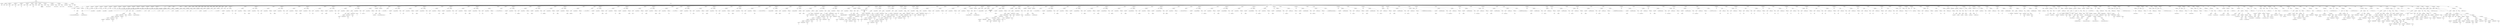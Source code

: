 digraph {
n0[label="RAIZ"];
n1[label="INSTRUCCIONES"];
n0->n1;
n2[label="DECLARACION"];
n1->n2;
n3[label="global_a"];
n2->n3;
n4[label="DECLARACION"];
n1->n4;
n5[label="global_b"];
n4->n5;
n6[label="DECLARACION"];
n1->n6;
n7[label="global_int"];
n6->n7;
n8[label="PRIMITIVO"];
n6->n8;
n9[label="25"];
n8->n9;
n10[label="DECLARACION"];
n1->n10;
n11[label="global_dou"];
n10->n11;
n12[label="PRIMITIVO"];
n10->n12;
n13[label="25.0"];
n12->n13;
n14[label="DECLARACION"];
n1->n14;
n15[label="global_boo"];
n14->n15;
n16[label="PRIMITIVO"];
n14->n16;
n17[label="True"];
n16->n17;
n18[label="DECLARACION"];
n1->n18;
n19[label="global_cha"];
n18->n19;
n20[label="PRIMITIVO"];
n18->n20;
n21[label="g"];
n20->n21;
n22[label="DECLARACION"];
n1->n22;
n23[label="global_cad"];
n22->n23;
n24[label="PRIMITIVO"];
n22->n24;
n25[label="cadena"];
n24->n25;
n26[label="DECLARACION"];
n1->n26;
n27[label="GlObAl_A"];
n26->n27;
n28[label="DECLARACION"];
n1->n28;
n29[label="global_salto"];
n28->n29;
n30[label="PRIMITIVO"];
n28->n30;
n31[label="Cadena con
salto de línea"];
n30->n31;
n32[label="DECLARACION"];
n1->n32;
n33[label="global_barra"];
n32->n33;
n34[label="PRIMITIVO"];
n32->n34;
n35[label="Cadena con \ barra invertida"];
n34->n35;
n36[label="DECLARACION"];
n1->n36;
n37[label="global_comilla_doble"];
n36->n37;
n38[label="PRIMITIVO"];
n36->n38;
n39[label="Cadena con comilla doble"];
n38->n39;
n40[label="DECLARACION"];
n1->n40;
n41[label="global_tab"];
n40->n41;
n42[label="PRIMITIVO"];
n40->n42;
n43[label="Cadena con        tabulación"];
n42->n43;
n44[label="DECLARACION"];
n1->n44;
n45[label="global_comilla_simple"];
n44->n45;
n46[label="PRIMITIVO"];
n44->n46;
n47[label="Cadena con 'comilla simple'"];
n46->n47;
n48[label="DECLARACION"];
n1->n48;
n49[label="var1"];
n48->n49;
n50[label="PRIMITIVO"];
n48->n50;
n51[label="1"];
n50->n51;
n52[label="MAIN"];
n1->n52;
n53[label="INSTRUCCIONES"];
n52->n53;
n54[label="DECLARACION"];
n53->n54;
n55[label="var1"];
n54->n55;
n56[label="PRIMITIVO"];
n54->n56;
n57[label="0"];
n56->n57;
n58[label="IF"];
n53->n58;
n59[label="INSTRUCCIONES"];
n58->n59;
n60[label="IMPRIMIR"];
n59->n60;
n61[label="PRIMITIVO"];
n60->n61;
n62[label="No se toma con prioridad la variable local ante la global"];
n61->n62;
n63[label="INSTRUCCIONES"];
n58->n63;
n64[label="IMPRIMIR"];
n63->n64;
n65[label="PRIMITIVO"];
n64->n65;
n66[label="Prioridad de variable local correcta."];
n65->n66;
n67[label="DECLARACION"];
n53->n67;
n68[label="n1"];
n67->n68;
n69[label="PRIMITIVO"];
n67->n69;
n70[label="1"];
n69->n70;
n71[label="DECLARACION"];
n53->n71;
n72[label="n2"];
n71->n72;
n73[label="PRIMITIVO"];
n71->n73;
n74[label="1"];
n73->n74;
n75[label="DECLARACION"];
n53->n75;
n76[label="n3"];
n75->n76;
n77[label="PRIMITIVO"];
n75->n77;
n78[label="1"];
n77->n78;
n79[label="DECLARACION"];
n53->n79;
n80[label="n4"];
n79->n80;
n81[label="PRIMITIVO"];
n79->n81;
n82[label="1"];
n81->n82;
n83[label="DECLARACION"];
n53->n83;
n84[label="str1"];
n83->n84;
n85[label="PRIMITIVO"];
n83->n85;
n86[label="Voy a ganar Compiladores"];
n85->n86;
n87[label="DECLARACION"];
n53->n87;
n88[label="str2"];
n87->n88;
n89[label="PRIMITIVO"];
n87->n89;
n90[label="Voy a ganar Compiladores"];
n89->n90;
n91[label="DECLARACION"];
n53->n91;
n92[label="str3"];
n91->n92;
n93[label="PRIMITIVO"];
n91->n93;
n94[label="Voy a ganar Compiladores"];
n93->n94;
n95[label="DECLARACION"];
n53->n95;
n96[label="str4"];
n95->n96;
n97[label="PRIMITIVO"];
n95->n97;
n98[label="Voy a ganar Compiladores"];
n97->n98;
n99[label="DECLARACION"];
n53->n99;
n100[label="db1"];
n99->n100;
n101[label="PRIMITIVO"];
n99->n101;
n102[label="0.0"];
n101->n102;
n103[label="DECLARACION"];
n53->n103;
n104[label="db2"];
n103->n104;
n105[label="PRIMITIVO"];
n103->n105;
n106[label="0.0"];
n105->n106;
n107[label="DECLARACION"];
n53->n107;
n108[label="db3"];
n107->n108;
n109[label="PRIMITIVO"];
n107->n109;
n110[label="0.0"];
n109->n110;
n111[label="DECLARACION"];
n53->n111;
n112[label="db4"];
n111->n112;
n113[label="PRIMITIVO"];
n111->n113;
n114[label="0.0"];
n113->n114;
n115[label="DECLARACION"];
n53->n115;
n116[label="chr1"];
n115->n116;
n117[label="PRIMITIVO"];
n115->n117;
n118[label="s"];
n117->n118;
n119[label="DECLARACION"];
n53->n119;
n120[label="chr2"];
n119->n120;
n121[label="PRIMITIVO"];
n119->n121;
n122[label="s"];
n121->n122;
n123[label="DECLARACION"];
n53->n123;
n124[label="chr3"];
n123->n124;
n125[label="PRIMITIVO"];
n123->n125;
n126[label="s"];
n125->n126;
n127[label="DECLARACION"];
n53->n127;
n128[label="chr4"];
n127->n128;
n129[label="PRIMITIVO"];
n127->n129;
n130[label="s"];
n129->n130;
n131[label="IF"];
n53->n131;
n132[label="INSTRUCCIONES"];
n131->n132;
n133[label="IMPRIMIR"];
n132->n133;
n134[label="ARITMETICA"];
n133->n134;
n135[label="ARITMETICA"];
n134->n135;
n136[label="ARITMETICA"];
n135->n136;
n137[label="ARITMETICA"];
n136->n137;
n138[label="IDENTIFICADOR"];
n137->n138;
n139[label="str1"];
n138->n139;
n140[label="OperadorAritmetico.MAS"];
n137->n140;
n141[label="IDENTIFICADOR"];
n137->n141;
n142[label="chr2"];
n141->n142;
n143[label="OperadorAritmetico.MAS"];
n136->n143;
n144[label="PRIMITIVO"];
n136->n144;
n145[label=" "];
n144->n145;
n146[label="OperadorAritmetico.MAS"];
n135->n146;
n147[label="IDENTIFICADOR"];
n135->n147;
n148[label="n3"];
n147->n148;
n149[label="OperadorAritmetico.MAS"];
n134->n149;
n150[label="PRIMITIVO"];
n134->n150;
n151[label=" :D"];
n150->n151;
n152[label="IMPRIMIR"];
n132->n152;
n153[label="PRIMITIVO"];
n152->n153;
n154[label="Declaración correcta"];
n153->n154;
n155[label="INSTRUCCIONES"];
n131->n155;
n156[label="IMPRIMIR"];
n155->n156;
n157[label="PRIMITIVO"];
n156->n157;
n158[label="Problemas en el metodo declaracion :("];
n157->n158;
n159[label="IMPRIMIR"];
n53->n159;
n160[label="PRIMITIVO"];
n159->n160;
n161[label="---------- CARACTERES ESPECIALES ----------"];
n160->n161;
n162[label="IMPRIMIR"];
n53->n162;
n163[label="PRIMITIVO"];
n162->n163;
n164[label="-> Salto de línea:"];
n163->n164;
n165[label="IMPRIMIR"];
n53->n165;
n166[label="IDENTIFICADOR"];
n165->n166;
n167[label="global_salto"];
n166->n167;
n168[label="IMPRIMIR"];
n53->n168;
n169[label="PRIMITIVO"];
n168->n169;
n170[label="-------------------------------------------"];
n169->n170;
n171[label="IMPRIMIR"];
n53->n171;
n172[label="PRIMITIVO"];
n171->n172;
n173[label="-> Barra invertida:"];
n172->n173;
n174[label="IMPRIMIR"];
n53->n174;
n175[label="IDENTIFICADOR"];
n174->n175;
n176[label="global_barra"];
n175->n176;
n177[label="IMPRIMIR"];
n53->n177;
n178[label="PRIMITIVO"];
n177->n178;
n179[label="-------------------------------------------"];
n178->n179;
n180[label="IMPRIMIR"];
n53->n180;
n181[label="PRIMITIVO"];
n180->n181;
n182[label="-> Comilla doble:"];
n181->n182;
n183[label="IMPRIMIR"];
n53->n183;
n184[label="IDENTIFICADOR"];
n183->n184;
n185[label="global_comilla_doble"];
n184->n185;
n186[label="IMPRIMIR"];
n53->n186;
n187[label="PRIMITIVO"];
n186->n187;
n188[label="-------------------------------------------"];
n187->n188;
n189[label="IMPRIMIR"];
n53->n189;
n190[label="PRIMITIVO"];
n189->n190;
n191[label="-> Tabulación:"];
n190->n191;
n192[label="IMPRIMIR"];
n53->n192;
n193[label="IDENTIFICADOR"];
n192->n193;
n194[label="global_tab"];
n193->n194;
n195[label="IMPRIMIR"];
n53->n195;
n196[label="PRIMITIVO"];
n195->n196;
n197[label="-------------------------------------------"];
n196->n197;
n198[label="IMPRIMIR"];
n53->n198;
n199[label="PRIMITIVO"];
n198->n199;
n200[label="-> Comilla simple:"];
n199->n200;
n201[label="IMPRIMIR"];
n53->n201;
n202[label="IDENTIFICADOR"];
n201->n202;
n203[label="global_comilla_simple"];
n202->n203;
n204[label="IMPRIMIR"];
n53->n204;
n205[label="PRIMITIVO"];
n204->n205;
n206[label="-------------------------------------------"];
n205->n206;
n207[label="IMPRIMIR"];
n53->n207;
n208[label="PRIMITIVO"];
n207->n208;
n209[label="---------- SUMAS DE PRUEBA ----------"];
n208->n209;
n210[label="DECLARACION"];
n53->n210;
n211[label="suma_1"];
n210->n211;
n212[label="ARITMETICA"];
n210->n212;
n213[label="IDENTIFICADOR"];
n212->n213;
n214[label="global_int"];
n213->n214;
n215[label="OperadorAritmetico.MAS"];
n212->n215;
n216[label="PRIMITIVO"];
n212->n216;
n217[label="5"];
n216->n217;
n218[label="IMPRIMIR"];
n53->n218;
n219[label="ARITMETICA"];
n218->n219;
n220[label="PRIMITIVO"];
n219->n220;
n221[label="suma = "];
n220->n221;
n222[label="OperadorAritmetico.MAS"];
n219->n222;
n223[label="IDENTIFICADOR"];
n219->n223;
n224[label="suma_1"];
n223->n224;
n225[label="DECLARACION"];
n53->n225;
n226[label="suma_2"];
n225->n226;
n227[label="ARITMETICA"];
n225->n227;
n228[label="IDENTIFICADOR"];
n227->n228;
n229[label="global_dou"];
n228->n229;
n230[label="OperadorAritmetico.MAS"];
n227->n230;
n231[label="PRIMITIVO"];
n227->n231;
n232[label="5.0"];
n231->n232;
n233[label="IMPRIMIR"];
n53->n233;
n234[label="ARITMETICA"];
n233->n234;
n235[label="PRIMITIVO"];
n234->n235;
n236[label="suma = "];
n235->n236;
n237[label="OperadorAritmetico.MAS"];
n234->n237;
n238[label="IDENTIFICADOR"];
n234->n238;
n239[label="suma_2"];
n238->n239;
n240[label="DECLARACION"];
n53->n240;
n241[label="suma_3"];
n240->n241;
n242[label="ARITMETICA"];
n240->n242;
n243[label="IDENTIFICADOR"];
n242->n243;
n244[label="global_boo"];
n243->n244;
n245[label="OperadorAritmetico.MAS"];
n242->n245;
n246[label="PRIMITIVO"];
n242->n246;
n247[label="0"];
n246->n247;
n248[label="IMPRIMIR"];
n53->n248;
n249[label="ARITMETICA"];
n248->n249;
n250[label="PRIMITIVO"];
n249->n250;
n251[label="suma = "];
n250->n251;
n252[label="OperadorAritmetico.MAS"];
n249->n252;
n253[label="IDENTIFICADOR"];
n249->n253;
n254[label="suma_3"];
n253->n254;
n255[label="DECLARACION"];
n53->n255;
n256[label="suma_4"];
n255->n256;
n257[label="ARITMETICA"];
n255->n257;
n258[label="IDENTIFICADOR"];
n257->n258;
n259[label="global_cha"];
n258->n259;
n260[label="OperadorAritmetico.MAS"];
n257->n260;
n261[label="PRIMITIVO"];
n257->n261;
n262[label="b"];
n261->n262;
n263[label="IMPRIMIR"];
n53->n263;
n264[label="ARITMETICA"];
n263->n264;
n265[label="PRIMITIVO"];
n264->n265;
n266[label="suma = "];
n265->n266;
n267[label="OperadorAritmetico.MAS"];
n264->n267;
n268[label="IDENTIFICADOR"];
n264->n268;
n269[label="suma_4"];
n268->n269;
n270[label="DECLARACION"];
n53->n270;
n271[label="suma_5"];
n270->n271;
n272[label="ARITMETICA"];
n270->n272;
n273[label="IDENTIFICADOR"];
n272->n273;
n274[label="global_cad"];
n273->n274;
n275[label="OperadorAritmetico.MAS"];
n272->n275;
n276[label="PRIMITIVO"];
n272->n276;
n277[label="_extra"];
n276->n277;
n278[label="IMPRIMIR"];
n53->n278;
n279[label="ARITMETICA"];
n278->n279;
n280[label="PRIMITIVO"];
n279->n280;
n281[label="suma = "];
n280->n281;
n282[label="OperadorAritmetico.MAS"];
n279->n282;
n283[label="IDENTIFICADOR"];
n279->n283;
n284[label="suma_5"];
n283->n284;
n285[label="DECLARACION"];
n53->n285;
n286[label="n157"];
n285->n286;
n287[label="ARITMETICA"];
n285->n287;
n288[label="ARITMETICA"];
n287->n288;
n289[label="ARITMETICA"];
n288->n289;
n290[label="ARITMETICA"];
n289->n290;
n291[label="PRIMITIVO"];
n290->n291;
n292[label="0.0"];
n291->n292;
n293[label="OperadorAritmetico.MAS"];
n290->n293;
n294[label="PRIMITIVO"];
n290->n294;
n295[label="True"];
n294->n295;
n296[label="OperadorAritmetico.MAS"];
n289->n296;
n297[label="PRIMITIVO"];
n289->n297;
n298[label="True"];
n297->n298;
n299[label="OperadorAritmetico.MAS"];
n288->n299;
n300[label="PRIMITIVO"];
n288->n300;
n301[label="1"];
n300->n301;
n302[label="OperadorAritmetico.MAS"];
n287->n302;
n303[label="PRIMITIVO"];
n287->n303;
n304[label="0.1"];
n303->n304;
n305[label="IMPRIMIR"];
n53->n305;
n306[label="ARITMETICA"];
n305->n306;
n307[label="PRIMITIVO"];
n306->n307;
n308[label="El valor de  n1 = "];
n307->n308;
n309[label="OperadorAritmetico.MAS"];
n306->n309;
n310[label="IDENTIFICADOR"];
n306->n310;
n311[label="n1"];
n310->n311;
n312[label="IF"];
n53->n312;
n313[label="INSTRUCCIONES"];
n312->n313;
n314[label="IMPRIMIR"];
n313->n314;
n315[label="PRIMITIVO"];
n314->n315;
n316[label="Sumas Correctas"];
n315->n316;
n317[label="INSTRUCCIONES"];
n312->n317;
n318[label="IMPRIMIR"];
n317->n318;
n319[label="PRIMITIVO"];
n318->n319;
n320[label="Error de sumas entre booleanos y numericos"];
n319->n320;
n321[label="IMPRIMIR"];
n53->n321;
n322[label="PRIMITIVO"];
n321->n322;
n323[label="---------- RESTAS DE PRUEBA ----------"];
n322->n323;
n324[label="DECLARACION"];
n53->n324;
n325[label="resta_1"];
n324->n325;
n326[label="ARITMETICA"];
n324->n326;
n327[label="IDENTIFICADOR"];
n326->n327;
n328[label="global_int"];
n327->n328;
n329[label="OperadorAritmetico.MENOS"];
n326->n329;
n330[label="PRIMITIVO"];
n326->n330;
n331[label="5"];
n330->n331;
n332[label="IMPRIMIR"];
n53->n332;
n333[label="ARITMETICA"];
n332->n333;
n334[label="PRIMITIVO"];
n333->n334;
n335[label="resta = "];
n334->n335;
n336[label="OperadorAritmetico.MAS"];
n333->n336;
n337[label="IDENTIFICADOR"];
n333->n337;
n338[label="resta_1"];
n337->n338;
n339[label="DECLARACION"];
n53->n339;
n340[label="resta_2"];
n339->n340;
n341[label="ARITMETICA"];
n339->n341;
n342[label="IDENTIFICADOR"];
n341->n342;
n343[label="global_dou"];
n342->n343;
n344[label="OperadorAritmetico.MENOS"];
n341->n344;
n345[label="PRIMITIVO"];
n341->n345;
n346[label="5"];
n345->n346;
n347[label="IMPRIMIR"];
n53->n347;
n348[label="ARITMETICA"];
n347->n348;
n349[label="PRIMITIVO"];
n348->n349;
n350[label="resta = "];
n349->n350;
n351[label="OperadorAritmetico.MAS"];
n348->n351;
n352[label="IDENTIFICADOR"];
n348->n352;
n353[label="resta_2"];
n352->n353;
n354[label="DECLARACION"];
n53->n354;
n355[label="resta_3"];
n354->n355;
n356[label="ARITMETICA"];
n354->n356;
n357[label="IDENTIFICADOR"];
n356->n357;
n358[label="global_boo"];
n357->n358;
n359[label="OperadorAritmetico.MENOS"];
n356->n359;
n360[label="PRIMITIVO"];
n356->n360;
n361[label="1"];
n360->n361;
n362[label="IMPRIMIR"];
n53->n362;
n363[label="ARITMETICA"];
n362->n363;
n364[label="PRIMITIVO"];
n363->n364;
n365[label="resta = "];
n364->n365;
n366[label="OperadorAritmetico.MAS"];
n363->n366;
n367[label="IDENTIFICADOR"];
n363->n367;
n368[label="resta_3"];
n367->n368;
n369[label="DECLARACION"];
n53->n369;
n370[label="resta_4"];
n369->n370;
n371[label="ARITMETICA"];
n369->n371;
n372[label="IDENTIFICADOR"];
n371->n372;
n373[label="global_boo"];
n372->n373;
n374[label="OperadorAritmetico.MENOS"];
n371->n374;
n375[label="PRIMITIVO"];
n371->n375;
n376[label="1.0"];
n375->n376;
n377[label="IMPRIMIR"];
n53->n377;
n378[label="ARITMETICA"];
n377->n378;
n379[label="PRIMITIVO"];
n378->n379;
n380[label="resta = "];
n379->n380;
n381[label="OperadorAritmetico.MAS"];
n378->n381;
n382[label="IDENTIFICADOR"];
n378->n382;
n383[label="resta_4"];
n382->n383;
n384[label="IMPRIMIR"];
n53->n384;
n385[label="PRIMITIVO"];
n384->n385;
n386[label="---------- MULTIPLICACIONES DE PRUEBA ----------"];
n385->n386;
n387[label="DECLARACION"];
n53->n387;
n388[label="mult_1"];
n387->n388;
n389[label="ARITMETICA"];
n387->n389;
n390[label="IDENTIFICADOR"];
n389->n390;
n391[label="global_int"];
n390->n391;
n392[label="OperadorAritmetico.POR"];
n389->n392;
n393[label="PRIMITIVO"];
n389->n393;
n394[label="2"];
n393->n394;
n395[label="IMPRIMIR"];
n53->n395;
n396[label="ARITMETICA"];
n395->n396;
n397[label="PRIMITIVO"];
n396->n397;
n398[label="multiplicación = "];
n397->n398;
n399[label="OperadorAritmetico.MAS"];
n396->n399;
n400[label="IDENTIFICADOR"];
n396->n400;
n401[label="mult_1"];
n400->n401;
n402[label="DECLARACION"];
n53->n402;
n403[label="mult_2"];
n402->n403;
n404[label="ARITMETICA"];
n402->n404;
n405[label="IDENTIFICADOR"];
n404->n405;
n406[label="global_dou"];
n405->n406;
n407[label="OperadorAritmetico.POR"];
n404->n407;
n408[label="PRIMITIVO"];
n404->n408;
n409[label="2.0"];
n408->n409;
n410[label="IMPRIMIR"];
n53->n410;
n411[label="ARITMETICA"];
n410->n411;
n412[label="PRIMITIVO"];
n411->n412;
n413[label="multiplicación = "];
n412->n413;
n414[label="OperadorAritmetico.MAS"];
n411->n414;
n415[label="IDENTIFICADOR"];
n411->n415;
n416[label="mult_2"];
n415->n416;
n417[label="DECLARACION"];
n53->n417;
n418[label="mult_3"];
n417->n418;
n419[label="ARITMETICA"];
n417->n419;
n420[label="IDENTIFICADOR"];
n419->n420;
n421[label="global_int"];
n420->n421;
n422[label="OperadorAritmetico.POR"];
n419->n422;
n423[label="IDENTIFICADOR"];
n419->n423;
n424[label="global_dou"];
n423->n424;
n425[label="IMPRIMIR"];
n53->n425;
n426[label="ARITMETICA"];
n425->n426;
n427[label="PRIMITIVO"];
n426->n427;
n428[label="multiplicación = "];
n427->n428;
n429[label="OperadorAritmetico.MAS"];
n426->n429;
n430[label="IDENTIFICADOR"];
n426->n430;
n431[label="mult_3"];
n430->n431;
n432[label="IMPRIMIR"];
n53->n432;
n433[label="PRIMITIVO"];
n432->n433;
n434[label="---------- DIVISIONES DE PRUEBA ----------"];
n433->n434;
n435[label="DECLARACION"];
n53->n435;
n436[label="div_1"];
n435->n436;
n437[label="ARITMETICA"];
n435->n437;
n438[label="IDENTIFICADOR"];
n437->n438;
n439[label="global_int"];
n438->n439;
n440[label="OperadorAritmetico.DIV"];
n437->n440;
n441[label="IDENTIFICADOR"];
n437->n441;
n442[label="global_int"];
n441->n442;
n443[label="IMPRIMIR"];
n53->n443;
n444[label="ARITMETICA"];
n443->n444;
n445[label="PRIMITIVO"];
n444->n445;
n446[label="división = "];
n445->n446;
n447[label="OperadorAritmetico.MAS"];
n444->n447;
n448[label="IDENTIFICADOR"];
n444->n448;
n449[label="div_1"];
n448->n449;
n450[label="DECLARACION"];
n53->n450;
n451[label="div_2"];
n450->n451;
n452[label="ARITMETICA"];
n450->n452;
n453[label="IDENTIFICADOR"];
n452->n453;
n454[label="global_dou"];
n453->n454;
n455[label="OperadorAritmetico.DIV"];
n452->n455;
n456[label="IDENTIFICADOR"];
n452->n456;
n457[label="global_dou"];
n456->n457;
n458[label="IMPRIMIR"];
n53->n458;
n459[label="ARITMETICA"];
n458->n459;
n460[label="PRIMITIVO"];
n459->n460;
n461[label="división = "];
n460->n461;
n462[label="OperadorAritmetico.MAS"];
n459->n462;
n463[label="IDENTIFICADOR"];
n459->n463;
n464[label="div_2"];
n463->n464;
n465[label="DECLARACION"];
n53->n465;
n466[label="div_3"];
n465->n466;
n467[label="ARITMETICA"];
n465->n467;
n468[label="IDENTIFICADOR"];
n467->n468;
n469[label="global_int"];
n468->n469;
n470[label="OperadorAritmetico.DIV"];
n467->n470;
n471[label="IDENTIFICADOR"];
n467->n471;
n472[label="global_dou"];
n471->n472;
n473[label="IMPRIMIR"];
n53->n473;
n474[label="ARITMETICA"];
n473->n474;
n475[label="PRIMITIVO"];
n474->n475;
n476[label="división = "];
n475->n476;
n477[label="OperadorAritmetico.MAS"];
n474->n477;
n478[label="IDENTIFICADOR"];
n474->n478;
n479[label="div_3"];
n478->n479;
n480[label="IMPRIMIR"];
n53->n480;
n481[label="PRIMITIVO"];
n480->n481;
n482[label="---------- MODULOS DE PRUEBA ----------"];
n481->n482;
n483[label="DECLARACION"];
n53->n483;
n484[label="mod_1"];
n483->n484;
n485[label="ARITMETICA"];
n483->n485;
n486[label="IDENTIFICADOR"];
n485->n486;
n487[label="global_int"];
n486->n487;
n488[label="OperadorAritmetico.MOD"];
n485->n488;
n489[label="PRIMITIVO"];
n485->n489;
n490[label="4"];
n489->n490;
n491[label="IMPRIMIR"];
n53->n491;
n492[label="ARITMETICA"];
n491->n492;
n493[label="PRIMITIVO"];
n492->n493;
n494[label="módulo = "];
n493->n494;
n495[label="OperadorAritmetico.MAS"];
n492->n495;
n496[label="IDENTIFICADOR"];
n492->n496;
n497[label="mod_1"];
n496->n497;
n498[label="DECLARACION"];
n53->n498;
n499[label="mod_2"];
n498->n499;
n500[label="ARITMETICA"];
n498->n500;
n501[label="IDENTIFICADOR"];
n500->n501;
n502[label="global_dou"];
n501->n502;
n503[label="OperadorAritmetico.MOD"];
n500->n503;
n504[label="PRIMITIVO"];
n500->n504;
n505[label="4.0"];
n504->n505;
n506[label="IMPRIMIR"];
n53->n506;
n507[label="ARITMETICA"];
n506->n507;
n508[label="PRIMITIVO"];
n507->n508;
n509[label="módulo = "];
n508->n509;
n510[label="OperadorAritmetico.MAS"];
n507->n510;
n511[label="IDENTIFICADOR"];
n507->n511;
n512[label="mod_2"];
n511->n512;
n513[label="DECLARACION"];
n53->n513;
n514[label="mod_3"];
n513->n514;
n515[label="ARITMETICA"];
n513->n515;
n516[label="IDENTIFICADOR"];
n515->n516;
n517[label="global_dou"];
n516->n517;
n518[label="OperadorAritmetico.MOD"];
n515->n518;
n519[label="PRIMITIVO"];
n515->n519;
n520[label="4"];
n519->n520;
n521[label="IMPRIMIR"];
n53->n521;
n522[label="ARITMETICA"];
n521->n522;
n523[label="PRIMITIVO"];
n522->n523;
n524[label="módulo = "];
n523->n524;
n525[label="OperadorAritmetico.MAS"];
n522->n525;
n526[label="IDENTIFICADOR"];
n522->n526;
n527[label="mod_3"];
n526->n527;
n528[label="IMPRIMIR"];
n53->n528;
n529[label="PRIMITIVO"];
n528->n529;
n530[label="---------- NEGACIONES UNARIAS DE PRUEBA ----------"];
n529->n530;
n531[label="DECLARACION"];
n53->n531;
n532[label="neg_1"];
n531->n532;
n533[label="ARITMETICA"];
n531->n533;
n534[label="OperadorAritmetico.UMENOS"];
n533->n534;
n535[label="IDENTIFICADOR"];
n533->n535;
n536[label="global_int"];
n535->n536;
n537[label="IMPRIMIR"];
n53->n537;
n538[label="ARITMETICA"];
n537->n538;
n539[label="PRIMITIVO"];
n538->n539;
n540[label="negación = "];
n539->n540;
n541[label="OperadorAritmetico.MAS"];
n538->n541;
n542[label="IDENTIFICADOR"];
n538->n542;
n543[label="neg_1"];
n542->n543;
n544[label="DECLARACION"];
n53->n544;
n545[label="neg_2"];
n544->n545;
n546[label="ARITMETICA"];
n544->n546;
n547[label="OperadorAritmetico.UMENOS"];
n546->n547;
n548[label="IDENTIFICADOR"];
n546->n548;
n549[label="global_dou"];
n548->n549;
n550[label="IMPRIMIR"];
n53->n550;
n551[label="ARITMETICA"];
n550->n551;
n552[label="PRIMITIVO"];
n551->n552;
n553[label="negación = "];
n552->n553;
n554[label="OperadorAritmetico.MAS"];
n551->n554;
n555[label="IDENTIFICADOR"];
n551->n555;
n556[label="neg_2"];
n555->n556;
n557[label="DECLARACION"];
n53->n557;
n558[label="n400"];
n557->n558;
n559[label="ARITMETICA"];
n557->n559;
n560[label="ARITMETICA"];
n559->n560;
n561[label="ARITMETICA"];
n560->n561;
n562[label="PRIMITIVO"];
n561->n562;
n563[label="5750"];
n562->n563;
n564[label="OperadorAritmetico.POR"];
n561->n564;
n565[label="PRIMITIVO"];
n561->n565;
n566[label="2"];
n565->n566;
n567[label="OperadorAritmetico.MENOS"];
n560->n567;
n568[label="PRIMITIVO"];
n560->n568;
n569[label="11800"];
n568->n569;
n570[label="OperadorAritmetico.MAS"];
n559->n570;
n571[label="PRIMITIVO"];
n559->n571;
n572[label="1.0"];
n571->n572;
n573[label="DECLARACION"];
n53->n573;
n574[label="n300"];
n573->n574;
n575[label="ARITMETICA"];
n573->n575;
n576[label="ARITMETICA"];
n575->n576;
n577[label="ARITMETICA"];
n576->n577;
n578[label="ARITMETICA"];
n577->n578;
n579[label="ARITMETICA"];
n578->n579;
n580[label="ARITMETICA"];
n579->n580;
n581[label="ARITMETICA"];
n580->n581;
n582[label="ARITMETICA"];
n581->n582;
n583[label="PRIMITIVO"];
n582->n583;
n584[label="3"];
n583->n584;
n585[label="OperadorAritmetico.POR"];
n582->n585;
n586[label="PRIMITIVO"];
n582->n586;
n587[label="3"];
n586->n587;
n588[label="OperadorAritmetico.MAS"];
n581->n588;
n589[label="PRIMITIVO"];
n581->n589;
n590[label="4"];
n589->n590;
n591[label="OperadorAritmetico.MENOS"];
n580->n591;
n592[label="PRIMITIVO"];
n580->n592;
n593[label="80"];
n592->n593;
n594[label="OperadorAritmetico.MAS"];
n579->n594;
n595[label="ARITMETICA"];
n579->n595;
n596[label="PRIMITIVO"];
n595->n596;
n597[label="40.0"];
n596->n597;
n598[label="OperadorAritmetico.POR"];
n595->n598;
n599[label="PRIMITIVO"];
n595->n599;
n600[label="2"];
n599->n600;
n601[label="OperadorAritmetico.MAS"];
n578->n601;
n602[label="PRIMITIVO"];
n578->n602;
n603[label="358.5"];
n602->n603;
n604[label="OperadorAritmetico.MENOS"];
n577->n604;
n605[label="ARITMETICA"];
n577->n605;
n606[label="PRIMITIVO"];
n605->n606;
n607[label="29"];
n606->n607;
n608[label="OperadorAritmetico.DIV"];
n605->n608;
n609[label="PRIMITIVO"];
n605->n609;
n610[label="14.5"];
n609->n610;
n611[label="OperadorAritmetico.MENOS"];
n576->n611;
n612[label="PRIMITIVO"];
n576->n612;
n613[label="0.5"];
n612->n613;
n614[label="OperadorAritmetico.MAS"];
n575->n614;
n615[label="IDENTIFICADOR"];
n575->n615;
n616[label="n400"];
n615->n616;
n617[label="IMPRIMIR"];
n53->n617;
n618[label="ARITMETICA"];
n617->n618;
n619[label="PRIMITIVO"];
n618->n619;
n620[label="El valor de n300 = "];
n619->n620;
n621[label="OperadorAritmetico.MAS"];
n618->n621;
n622[label="IDENTIFICADOR"];
n618->n622;
n623[label="n300"];
n622->n623;
n624[label="IF"];
n53->n624;
n625[label="INSTRUCCIONES"];
n624->n625;
n626[label="IMPRIMIR"];
n625->n626;
n627[label="PRIMITIVO"];
n626->n627;
n628[label="OPERACION ARITMETICA CORRECTA"];
n627->n628;
n629[label="INSTRUCCIONES"];
n624->n629;
n630[label="IMPRIMIR"];
n629->n630;
n631[label="PRIMITIVO"];
n630->n631;
n632[label="OPERACION ARITMETICA INCORRECTA"];
n631->n632;
n633[label="IMPRIMIR"];
n53->n633;
n634[label="PRIMITIVO"];
n633->n634;
n635[label="Operaciones Aritmeticas 1: valor esperado:   
      a)62   
      b)0   
      c)-19   
      d)16   
resultados>"];
n634->n635;
n636[label="DECLARACION"];
n53->n636;
n637[label="a"];
n636->n637;
n638[label="ASIGNACION"];
n53->n638;
n639[label="a"];
n638->n639;
n640[label="ARITMETICA"];
n638->n640;
n641[label="ARITMETICA"];
n640->n641;
n642[label="ARITMETICA"];
n641->n642;
n643[label="ARITMETICA"];
n642->n643;
n644[label="ARITMETICA"];
n643->n644;
n645[label="ARITMETICA"];
n644->n645;
n646[label="PRIMITIVO"];
n645->n646;
n647[label="20"];
n646->n647;
n648[label="OperadorAritmetico.MENOS"];
n645->n648;
n649[label="PRIMITIVO"];
n645->n649;
n650[label="10"];
n649->n650;
n651[label="OperadorAritmetico.MAS"];
n644->n651;
n652[label="ARITMETICA"];
n644->n652;
n653[label="ARITMETICA"];
n652->n653;
n654[label="PRIMITIVO"];
n653->n654;
n655[label="8"];
n654->n655;
n656[label="OperadorAritmetico.DIV"];
n653->n656;
n657[label="PRIMITIVO"];
n653->n657;
n658[label="2"];
n657->n658;
n659[label="OperadorAritmetico.POR"];
n652->n659;
n660[label="PRIMITIVO"];
n652->n660;
n661[label="3"];
n660->n661;
n662[label="OperadorAritmetico.MAS"];
n643->n662;
n663[label="PRIMITIVO"];
n643->n663;
n664[label="10"];
n663->n664;
n665[label="OperadorAritmetico.MENOS"];
n642->n665;
n666[label="PRIMITIVO"];
n642->n666;
n667[label="10"];
n666->n667;
n668[label="OperadorAritmetico.MENOS"];
n641->n668;
n669[label="PRIMITIVO"];
n641->n669;
n670[label="10"];
n669->n670;
n671[label="OperadorAritmetico.MAS"];
n640->n671;
n672[label="PRIMITIVO"];
n640->n672;
n673[label="50"];
n672->n673;
n674[label="DECLARACION"];
n53->n674;
n675[label="b"];
n674->n675;
n676[label="ASIGNACION"];
n53->n676;
n677[label="b"];
n676->n677;
n678[label="ARITMETICA"];
n676->n678;
n679[label="ARITMETICA"];
n678->n679;
n680[label="ARITMETICA"];
n679->n680;
n681[label="ARITMETICA"];
n680->n681;
n682[label="ARITMETICA"];
n681->n682;
n683[label="ARITMETICA"];
n682->n683;
n684[label="PRIMITIVO"];
n683->n684;
n685[label="50"];
n684->n685;
n686[label="OperadorAritmetico.DIV"];
n683->n686;
n687[label="PRIMITIVO"];
n683->n687;
n688[label="50"];
n687->n688;
n689[label="OperadorAritmetico.POR"];
n682->n689;
n690[label="PRIMITIVO"];
n682->n690;
n691[label="50"];
n690->n691;
n692[label="OperadorAritmetico.MAS"];
n681->n692;
n693[label="PRIMITIVO"];
n681->n693;
n694[label="50"];
n693->n694;
n695[label="OperadorAritmetico.MENOS"];
n680->n695;
n696[label="PRIMITIVO"];
n680->n696;
n697[label="100"];
n696->n697;
n698[label="OperadorAritmetico.MAS"];
n679->n698;
n699[label="PRIMITIVO"];
n679->n699;
n700[label="100"];
n699->n700;
n701[label="OperadorAritmetico.MENOS"];
n678->n701;
n702[label="PRIMITIVO"];
n678->n702;
n703[label="100"];
n702->n703;
n704[label="DECLARACION"];
n53->n704;
n705[label="c"];
n704->n705;
n706[label="ASIGNACION"];
n53->n706;
n707[label="c"];
n706->n707;
n708[label="ARITMETICA"];
n706->n708;
n709[label="ARITMETICA"];
n708->n709;
n710[label="ARITMETICA"];
n709->n710;
n711[label="ARITMETICA"];
n710->n711;
n712[label="ARITMETICA"];
n711->n712;
n713[label="ARITMETICA"];
n712->n713;
n714[label="ARITMETICA"];
n713->n714;
n715[label="ARITMETICA"];
n714->n715;
n716[label="PRIMITIVO"];
n715->n716;
n717[label="100"];
n716->n717;
n718[label="OperadorAritmetico.DIV"];
n715->n718;
n719[label="PRIMITIVO"];
n715->n719;
n720[label="20"];
n719->n720;
n721[label="OperadorAritmetico.POR"];
n714->n721;
n722[label="PRIMITIVO"];
n714->n722;
n723[label="9"];
n722->n723;
n724[label="OperadorAritmetico.MENOS"];
n713->n724;
n725[label="PRIMITIVO"];
n713->n725;
n726[label="78"];
n725->n726;
n727[label="OperadorAritmetico.MAS"];
n712->n727;
n728[label="PRIMITIVO"];
n712->n728;
n729[label="6"];
n728->n729;
n730[label="OperadorAritmetico.MENOS"];
n711->n730;
n731[label="PRIMITIVO"];
n711->n731;
n732[label="7"];
n731->n732;
n733[label="OperadorAritmetico.MAS"];
n710->n733;
n734[label="PRIMITIVO"];
n710->n734;
n735[label="8"];
n734->n735;
n736[label="OperadorAritmetico.MENOS"];
n709->n736;
n737[label="PRIMITIVO"];
n709->n737;
n738[label="7"];
n737->n738;
n739[label="OperadorAritmetico.MAS"];
n708->n739;
n740[label="ARITMETICA"];
n708->n740;
n741[label="ARITMETICA"];
n740->n741;
n742[label="ARITMETICA"];
n741->n742;
n743[label="ARITMETICA"];
n742->n743;
n744[label="PRIMITIVO"];
n743->n744;
n745[label="7"];
n744->n745;
n746[label="OperadorAritmetico.POR"];
n743->n746;
n747[label="PRIMITIVO"];
n743->n747;
n748[label="1"];
n747->n748;
n749[label="OperadorAritmetico.POR"];
n742->n749;
n750[label="PRIMITIVO"];
n742->n750;
n751[label="2"];
n750->n751;
n752[label="OperadorAritmetico.POR"];
n741->n752;
n753[label="PRIMITIVO"];
n741->n753;
n754[label="3"];
n753->n754;
n755[label="OperadorAritmetico.DIV"];
n740->n755;
n756[label="PRIMITIVO"];
n740->n756;
n757[label="3"];
n756->n757;
n758[label="DECLARACION"];
n53->n758;
n759[label="d"];
n758->n759;
n760[label="ASIGNACION"];
n53->n760;
n761[label="d"];
n760->n761;
n762[label="ARITMETICA"];
n760->n762;
n763[label="PRIMITIVO"];
n762->n763;
n764[label="2"];
n763->n764;
n765[label="OperadorAritmetico.POR"];
n762->n765;
n766[label="ARITMETICA"];
n762->n766;
n767[label="ARITMETICA"];
n766->n767;
n768[label="PRIMITIVO"];
n767->n768;
n769[label="20"];
n768->n769;
n770[label="OperadorAritmetico.DIV"];
n767->n770;
n771[label="PRIMITIVO"];
n767->n771;
n772[label="5"];
n771->n772;
n773[label="OperadorAritmetico.POR"];
n766->n773;
n774[label="PRIMITIVO"];
n766->n774;
n775[label="2"];
n774->n775;
n776[label="IMPRIMIR"];
n53->n776;
n777[label="ARITMETICA"];
n776->n777;
n778[label="PRIMITIVO"];
n777->n778;
n779[label="a) "];
n778->n779;
n780[label="OperadorAritmetico.MAS"];
n777->n780;
n781[label="IDENTIFICADOR"];
n777->n781;
n782[label="a"];
n781->n782;
n783[label="IMPRIMIR"];
n53->n783;
n784[label="ARITMETICA"];
n783->n784;
n785[label="PRIMITIVO"];
n784->n785;
n786[label="b) "];
n785->n786;
n787[label="OperadorAritmetico.MAS"];
n784->n787;
n788[label="IDENTIFICADOR"];
n784->n788;
n789[label="b"];
n788->n789;
n790[label="IMPRIMIR"];
n53->n790;
n791[label="ARITMETICA"];
n790->n791;
n792[label="PRIMITIVO"];
n791->n792;
n793[label="c) "];
n792->n793;
n794[label="OperadorAritmetico.MAS"];
n791->n794;
n795[label="IDENTIFICADOR"];
n791->n795;
n796[label="c"];
n795->n796;
n797[label="IMPRIMIR"];
n53->n797;
n798[label="ARITMETICA"];
n797->n798;
n799[label="PRIMITIVO"];
n798->n799;
n800[label="d) "];
n799->n800;
n801[label="OperadorAritmetico.MAS"];
n798->n801;
n802[label="IDENTIFICADOR"];
n798->n802;
n803[label="d"];
n802->n803;
n804[label="IF"];
n53->n804;
n805[label="INSTRUCCIONES"];
n804->n805;
n806[label="IMPRIMIR"];
n805->n806;
n807[label="PRIMITIVO"];
n806->n807;
n808[label="Operaciones aritmeticas 1 bien :D"];
n807->n808;
n809[label="INSTRUCCIONES"];
n804->n809;
n810[label="IMPRIMIR"];
n809->n810;
n811[label="PRIMITIVO"];
n810->n811;
n812[label="Error para las operaciones basicas :("];
n811->n812;
n813[label="DECLARACION"];
n53->n813;
n814[label="aritmetica1"];
n813->n814;
n815[label="PRIMITIVO"];
n813->n815;
n816[label="2.0"];
n815->n816;
n817[label="DECLARACION"];
n53->n817;
n818[label="aritmetica2"];
n817->n818;
n819[label="ARITMETICA"];
n817->n819;
n820[label="OperadorAritmetico.UMENOS"];
n819->n820;
n821[label="PRIMITIVO"];
n819->n821;
n822[label="10"];
n821->n822;
n823[label="IMPRIMIR"];
n53->n823;
n824[label="PRIMITIVO"];
n823->n824;
n825[label="Operaciones Aritmeticas: 
valor esperado>
-20  
-7 
resultado>"];
n824->n825;
n826[label="DECLARACION"];
n53->n826;
n827[label="aritmetica3"];
n826->n827;
n828[label="ARITMETICA"];
n826->n828;
n829[label="IDENTIFICADOR"];
n828->n829;
n830[label="aritmetica2"];
n829->n830;
n831[label="OperadorAritmetico.POR"];
n828->n831;
n832[label="IDENTIFICADOR"];
n828->n832;
n833[label="aritmetica1"];
n832->n833;
n834[label="IMPRIMIR"];
n53->n834;
n835[label="IDENTIFICADOR"];
n834->n835;
n836[label="aritmetica3"];
n835->n836;
n837[label="ASIGNACION"];
n53->n837;
n838[label="aritmetica1"];
n837->n838;
n839[label="ARITMETICA"];
n837->n839;
n840[label="ARITMETICA"];
n839->n840;
n841[label="ARITMETICA"];
n840->n841;
n842[label="ARITMETICA"];
n841->n842;
n843[label="ARITMETICA"];
n842->n843;
n844[label="ARITMETICA"];
n843->n844;
n845[label="IDENTIFICADOR"];
n844->n845;
n846[label="aritmetica3"];
n845->n846;
n847[label="OperadorAritmetico.DIV"];
n844->n847;
n848[label="IDENTIFICADOR"];
n844->n848;
n849[label="aritmetica1"];
n848->n849;
n850[label="OperadorAritmetico.MAS"];
n843->n850;
n851[label="ARITMETICA"];
n843->n851;
n852[label="ARITMETICA"];
n851->n852;
n853[label="PRIMITIVO"];
n852->n853;
n854[label="50"];
n853->n854;
n855[label="OperadorAritmetico.POR"];
n852->n855;
n856[label="PRIMITIVO"];
n852->n856;
n857[label="2"];
n856->n857;
n858[label="OperadorAritmetico.DIV"];
n851->n858;
n859[label="PRIMITIVO"];
n851->n859;
n860[label="50"];
n859->n860;
n861[label="OperadorAritmetico.MAS"];
n842->n861;
n862[label="ARITMETICA"];
n842->n862;
n863[label="PRIMITIVO"];
n862->n863;
n864[label="50"];
n863->n864;
n865[label="OperadorAritmetico.POR"];
n862->n865;
n866[label="PRIMITIVO"];
n862->n866;
n867[label="2"];
n866->n867;
n868[label="OperadorAritmetico.MENOS"];
n841->n868;
n869[label="PRIMITIVO"];
n841->n869;
n870[label="100"];
n869->n870;
n871[label="OperadorAritmetico.MAS"];
n840->n871;
n872[label="ARITMETICA"];
n840->n872;
n873[label="PRIMITIVO"];
n872->n873;
n874[label="100"];
n873->n874;
n875[label="OperadorAritmetico.DIV"];
n872->n875;
n876[label="PRIMITIVO"];
n872->n876;
n877[label="100"];
n876->n877;
n878[label="OperadorAritmetico.MENOS"];
n839->n878;
n879[label="PRIMITIVO"];
n839->n879;
n880[label="0"];
n879->n880;
n881[label="IMPRIMIR"];
n53->n881;
n882[label="IDENTIFICADOR"];
n881->n882;
n883[label="aritmetica1"];
n882->n883;
n884[label="IF"];
n53->n884;
n885[label="INSTRUCCIONES"];
n884->n885;
n886[label="IMPRIMIR"];
n885->n886;
n887[label="PRIMITIVO"];
n886->n887;
n888[label="Operaciones aritmeticas 2 bien :D"];
n887->n888;
n889[label="INSTRUCCIONES"];
n884->n889;
n890[label="IMPRIMIR"];
n889->n890;
n891[label="PRIMITIVO"];
n890->n891;
n892[label="Error Operaciones Aritmeticas"];
n891->n892;
n893[label="IMPRIMIR"];
n53->n893;
n894[label="PRIMITIVO"];
n893->n894;
n895[label="---------- IGUALACIONES DE PRUEBA ----------"];
n894->n895;
n896[label="DECLARACION"];
n53->n896;
n897[label="igu_1"];
n896->n897;
n898[label="RELACIONAL"];
n896->n898;
n899[label="IDENTIFICADOR"];
n898->n899;
n900[label="global_int"];
n899->n900;
n901[label="OperadorRelacional.IGUALIGUAL"];
n898->n901;
n902[label="PRIMITIVO"];
n898->n902;
n903[label="25"];
n902->n903;
n904[label="IMPRIMIR"];
n53->n904;
n905[label="ARITMETICA"];
n904->n905;
n906[label="PRIMITIVO"];
n905->n906;
n907[label="igualación = "];
n906->n907;
n908[label="OperadorAritmetico.MAS"];
n905->n908;
n909[label="IDENTIFICADOR"];
n905->n909;
n910[label="igu_1"];
n909->n910;
n911[label="DECLARACION"];
n53->n911;
n912[label="igu_2"];
n911->n912;
n913[label="RELACIONAL"];
n911->n913;
n914[label="IDENTIFICADOR"];
n913->n914;
n915[label="global_dou"];
n914->n915;
n916[label="OperadorRelacional.IGUALIGUAL"];
n913->n916;
n917[label="PRIMITIVO"];
n913->n917;
n918[label="20"];
n917->n918;
n919[label="IMPRIMIR"];
n53->n919;
n920[label="ARITMETICA"];
n919->n920;
n921[label="PRIMITIVO"];
n920->n921;
n922[label="igualación = "];
n921->n922;
n923[label="OperadorAritmetico.MAS"];
n920->n923;
n924[label="IDENTIFICADOR"];
n920->n924;
n925[label="igu_2"];
n924->n925;
n926[label="DECLARACION"];
n53->n926;
n927[label="igu_3"];
n926->n927;
n928[label="RELACIONAL"];
n926->n928;
n929[label="IDENTIFICADOR"];
n928->n929;
n930[label="global_boo"];
n929->n930;
n931[label="OperadorRelacional.IGUALIGUAL"];
n928->n931;
n932[label="PRIMITIVO"];
n928->n932;
n933[label="True"];
n932->n933;
n934[label="IMPRIMIR"];
n53->n934;
n935[label="ARITMETICA"];
n934->n935;
n936[label="PRIMITIVO"];
n935->n936;
n937[label="igualación = "];
n936->n937;
n938[label="OperadorAritmetico.MAS"];
n935->n938;
n939[label="IDENTIFICADOR"];
n935->n939;
n940[label="igu_3"];
n939->n940;
n941[label="DECLARACION"];
n53->n941;
n942[label="igu_4"];
n941->n942;
n943[label="RELACIONAL"];
n941->n943;
n944[label="IDENTIFICADOR"];
n943->n944;
n945[label="global_cha"];
n944->n945;
n946[label="OperadorRelacional.IGUALIGUAL"];
n943->n946;
n947[label="PRIMITIVO"];
n943->n947;
n948[label="c"];
n947->n948;
n949[label="IMPRIMIR"];
n53->n949;
n950[label="ARITMETICA"];
n949->n950;
n951[label="PRIMITIVO"];
n950->n951;
n952[label="igualación = "];
n951->n952;
n953[label="OperadorAritmetico.MAS"];
n950->n953;
n954[label="IDENTIFICADOR"];
n950->n954;
n955[label="igu_4"];
n954->n955;
n956[label="DECLARACION"];
n53->n956;
n957[label="igu_5"];
n956->n957;
n958[label="RELACIONAL"];
n956->n958;
n959[label="IDENTIFICADOR"];
n958->n959;
n960[label="global_cad"];
n959->n960;
n961[label="OperadorRelacional.IGUALIGUAL"];
n958->n961;
n962[label="PRIMITIVO"];
n958->n962;
n963[label="cadena"];
n962->n963;
n964[label="IMPRIMIR"];
n53->n964;
n965[label="ARITMETICA"];
n964->n965;
n966[label="PRIMITIVO"];
n965->n966;
n967[label="igualación = "];
n966->n967;
n968[label="OperadorAritmetico.MAS"];
n965->n968;
n969[label="IDENTIFICADOR"];
n965->n969;
n970[label="igu_5"];
n969->n970;
n971[label="IMPRIMIR"];
n53->n971;
n972[label="PRIMITIVO"];
n971->n972;
n973[label="---------- DIFERENCIACIACIONES DE PRUEBA ----------"];
n972->n973;
n974[label="DECLARACION"];
n53->n974;
n975[label="dif_1"];
n974->n975;
n976[label="RELACIONAL"];
n974->n976;
n977[label="IDENTIFICADOR"];
n976->n977;
n978[label="global_int"];
n977->n978;
n979[label="OperadorRelacional.DIFERENTE"];
n976->n979;
n980[label="PRIMITIVO"];
n976->n980;
n981[label="25"];
n980->n981;
n982[label="IMPRIMIR"];
n53->n982;
n983[label="ARITMETICA"];
n982->n983;
n984[label="PRIMITIVO"];
n983->n984;
n985[label="diferenciación = "];
n984->n985;
n986[label="OperadorAritmetico.MAS"];
n983->n986;
n987[label="IDENTIFICADOR"];
n983->n987;
n988[label="dif_1"];
n987->n988;
n989[label="DECLARACION"];
n53->n989;
n990[label="dif_2"];
n989->n990;
n991[label="RELACIONAL"];
n989->n991;
n992[label="IDENTIFICADOR"];
n991->n992;
n993[label="global_dou"];
n992->n993;
n994[label="OperadorRelacional.DIFERENTE"];
n991->n994;
n995[label="PRIMITIVO"];
n991->n995;
n996[label="20"];
n995->n996;
n997[label="IMPRIMIR"];
n53->n997;
n998[label="ARITMETICA"];
n997->n998;
n999[label="PRIMITIVO"];
n998->n999;
n1000[label="diferenciación = "];
n999->n1000;
n1001[label="OperadorAritmetico.MAS"];
n998->n1001;
n1002[label="IDENTIFICADOR"];
n998->n1002;
n1003[label="dif_2"];
n1002->n1003;
n1004[label="DECLARACION"];
n53->n1004;
n1005[label="dif_3"];
n1004->n1005;
n1006[label="RELACIONAL"];
n1004->n1006;
n1007[label="IDENTIFICADOR"];
n1006->n1007;
n1008[label="global_boo"];
n1007->n1008;
n1009[label="OperadorRelacional.DIFERENTE"];
n1006->n1009;
n1010[label="PRIMITIVO"];
n1006->n1010;
n1011[label="True"];
n1010->n1011;
n1012[label="IMPRIMIR"];
n53->n1012;
n1013[label="ARITMETICA"];
n1012->n1013;
n1014[label="PRIMITIVO"];
n1013->n1014;
n1015[label="diferenciación = "];
n1014->n1015;
n1016[label="OperadorAritmetico.MAS"];
n1013->n1016;
n1017[label="IDENTIFICADOR"];
n1013->n1017;
n1018[label="dif_3"];
n1017->n1018;
n1019[label="DECLARACION"];
n53->n1019;
n1020[label="dif_4"];
n1019->n1020;
n1021[label="RELACIONAL"];
n1019->n1021;
n1022[label="IDENTIFICADOR"];
n1021->n1022;
n1023[label="global_cha"];
n1022->n1023;
n1024[label="OperadorRelacional.DIFERENTE"];
n1021->n1024;
n1025[label="PRIMITIVO"];
n1021->n1025;
n1026[label="c"];
n1025->n1026;
n1027[label="IMPRIMIR"];
n53->n1027;
n1028[label="ARITMETICA"];
n1027->n1028;
n1029[label="PRIMITIVO"];
n1028->n1029;
n1030[label="diferenciación = "];
n1029->n1030;
n1031[label="OperadorAritmetico.MAS"];
n1028->n1031;
n1032[label="IDENTIFICADOR"];
n1028->n1032;
n1033[label="dif_4"];
n1032->n1033;
n1034[label="DECLARACION"];
n53->n1034;
n1035[label="dif_5"];
n1034->n1035;
n1036[label="RELACIONAL"];
n1034->n1036;
n1037[label="IDENTIFICADOR"];
n1036->n1037;
n1038[label="global_cad"];
n1037->n1038;
n1039[label="OperadorRelacional.DIFERENTE"];
n1036->n1039;
n1040[label="PRIMITIVO"];
n1036->n1040;
n1041[label="cadena"];
n1040->n1041;
n1042[label="IMPRIMIR"];
n53->n1042;
n1043[label="ARITMETICA"];
n1042->n1043;
n1044[label="PRIMITIVO"];
n1043->n1044;
n1045[label="diferenciación = "];
n1044->n1045;
n1046[label="OperadorAritmetico.MAS"];
n1043->n1046;
n1047[label="IDENTIFICADOR"];
n1043->n1047;
n1048[label="dif_5"];
n1047->n1048;
n1049[label="IMPRIMIR"];
n53->n1049;
n1050[label="PRIMITIVO"];
n1049->n1050;
n1051[label="---------- COMPARACIONES MENOR QUE DE PRUEBA ----------"];
n1050->n1051;
n1052[label="DECLARACION"];
n53->n1052;
n1053[label="meq_1"];
n1052->n1053;
n1054[label="RELACIONAL"];
n1052->n1054;
n1055[label="IDENTIFICADOR"];
n1054->n1055;
n1056[label="global_int"];
n1055->n1056;
n1057[label="OperadorRelacional.MENORQUE"];
n1054->n1057;
n1058[label="PRIMITIVO"];
n1054->n1058;
n1059[label="25"];
n1058->n1059;
n1060[label="IMPRIMIR"];
n53->n1060;
n1061[label="ARITMETICA"];
n1060->n1061;
n1062[label="PRIMITIVO"];
n1061->n1062;
n1063[label="menor que = "];
n1062->n1063;
n1064[label="OperadorAritmetico.MAS"];
n1061->n1064;
n1065[label="IDENTIFICADOR"];
n1061->n1065;
n1066[label="meq_1"];
n1065->n1066;
n1067[label="DECLARACION"];
n53->n1067;
n1068[label="meq_2"];
n1067->n1068;
n1069[label="RELACIONAL"];
n1067->n1069;
n1070[label="IDENTIFICADOR"];
n1069->n1070;
n1071[label="global_dou"];
n1070->n1071;
n1072[label="OperadorRelacional.MENORQUE"];
n1069->n1072;
n1073[label="PRIMITIVO"];
n1069->n1073;
n1074[label="20"];
n1073->n1074;
n1075[label="IMPRIMIR"];
n53->n1075;
n1076[label="ARITMETICA"];
n1075->n1076;
n1077[label="PRIMITIVO"];
n1076->n1077;
n1078[label="menor que = "];
n1077->n1078;
n1079[label="OperadorAritmetico.MAS"];
n1076->n1079;
n1080[label="IDENTIFICADOR"];
n1076->n1080;
n1081[label="meq_2"];
n1080->n1081;
n1082[label="DECLARACION"];
n53->n1082;
n1083[label="meq_3"];
n1082->n1083;
n1084[label="RELACIONAL"];
n1082->n1084;
n1085[label="IDENTIFICADOR"];
n1084->n1085;
n1086[label="global_boo"];
n1085->n1086;
n1087[label="OperadorRelacional.MENORQUE"];
n1084->n1087;
n1088[label="PRIMITIVO"];
n1084->n1088;
n1089[label="True"];
n1088->n1089;
n1090[label="IMPRIMIR"];
n53->n1090;
n1091[label="ARITMETICA"];
n1090->n1091;
n1092[label="PRIMITIVO"];
n1091->n1092;
n1093[label="menor que = "];
n1092->n1093;
n1094[label="OperadorAritmetico.MAS"];
n1091->n1094;
n1095[label="IDENTIFICADOR"];
n1091->n1095;
n1096[label="meq_3"];
n1095->n1096;
n1097[label="IMPRIMIR"];
n53->n1097;
n1098[label="PRIMITIVO"];
n1097->n1098;
n1099[label="---------- COMPARACIONES MENOR O IGUAL QUE DE PRUEBA ----------"];
n1098->n1099;
n1100[label="DECLARACION"];
n53->n1100;
n1101[label="mei_1"];
n1100->n1101;
n1102[label="RELACIONAL"];
n1100->n1102;
n1103[label="IDENTIFICADOR"];
n1102->n1103;
n1104[label="global_int"];
n1103->n1104;
n1105[label="OperadorRelacional.MENORIGUAL"];
n1102->n1105;
n1106[label="PRIMITIVO"];
n1102->n1106;
n1107[label="25"];
n1106->n1107;
n1108[label="IMPRIMIR"];
n53->n1108;
n1109[label="ARITMETICA"];
n1108->n1109;
n1110[label="PRIMITIVO"];
n1109->n1110;
n1111[label="menor o igual que = "];
n1110->n1111;
n1112[label="OperadorAritmetico.MAS"];
n1109->n1112;
n1113[label="IDENTIFICADOR"];
n1109->n1113;
n1114[label="mei_1"];
n1113->n1114;
n1115[label="DECLARACION"];
n53->n1115;
n1116[label="mei_2"];
n1115->n1116;
n1117[label="RELACIONAL"];
n1115->n1117;
n1118[label="IDENTIFICADOR"];
n1117->n1118;
n1119[label="global_dou"];
n1118->n1119;
n1120[label="OperadorRelacional.MENORIGUAL"];
n1117->n1120;
n1121[label="PRIMITIVO"];
n1117->n1121;
n1122[label="20"];
n1121->n1122;
n1123[label="IMPRIMIR"];
n53->n1123;
n1124[label="ARITMETICA"];
n1123->n1124;
n1125[label="PRIMITIVO"];
n1124->n1125;
n1126[label="menor o igual que = "];
n1125->n1126;
n1127[label="OperadorAritmetico.MAS"];
n1124->n1127;
n1128[label="IDENTIFICADOR"];
n1124->n1128;
n1129[label="mei_2"];
n1128->n1129;
n1130[label="DECLARACION"];
n53->n1130;
n1131[label="mei_3"];
n1130->n1131;
n1132[label="RELACIONAL"];
n1130->n1132;
n1133[label="IDENTIFICADOR"];
n1132->n1133;
n1134[label="global_boo"];
n1133->n1134;
n1135[label="OperadorRelacional.MENORIGUAL"];
n1132->n1135;
n1136[label="PRIMITIVO"];
n1132->n1136;
n1137[label="True"];
n1136->n1137;
n1138[label="IMPRIMIR"];
n53->n1138;
n1139[label="ARITMETICA"];
n1138->n1139;
n1140[label="PRIMITIVO"];
n1139->n1140;
n1141[label="menor o igual que = "];
n1140->n1141;
n1142[label="OperadorAritmetico.MAS"];
n1139->n1142;
n1143[label="IDENTIFICADOR"];
n1139->n1143;
n1144[label="mei_3"];
n1143->n1144;
n1145[label="IMPRIMIR"];
n53->n1145;
n1146[label="PRIMITIVO"];
n1145->n1146;
n1147[label="---------- COMPARACIONES MAYOR QUE DE PRUEBA ----------"];
n1146->n1147;
n1148[label="DECLARACION"];
n53->n1148;
n1149[label="maq_1"];
n1148->n1149;
n1150[label="RELACIONAL"];
n1148->n1150;
n1151[label="IDENTIFICADOR"];
n1150->n1151;
n1152[label="global_int"];
n1151->n1152;
n1153[label="OperadorRelacional.MAYORQUE"];
n1150->n1153;
n1154[label="PRIMITIVO"];
n1150->n1154;
n1155[label="25"];
n1154->n1155;
n1156[label="IMPRIMIR"];
n53->n1156;
n1157[label="ARITMETICA"];
n1156->n1157;
n1158[label="PRIMITIVO"];
n1157->n1158;
n1159[label="mayor que = "];
n1158->n1159;
n1160[label="OperadorAritmetico.MAS"];
n1157->n1160;
n1161[label="IDENTIFICADOR"];
n1157->n1161;
n1162[label="maq_1"];
n1161->n1162;
n1163[label="DECLARACION"];
n53->n1163;
n1164[label="maq_2"];
n1163->n1164;
n1165[label="RELACIONAL"];
n1163->n1165;
n1166[label="IDENTIFICADOR"];
n1165->n1166;
n1167[label="global_dou"];
n1166->n1167;
n1168[label="OperadorRelacional.MAYORQUE"];
n1165->n1168;
n1169[label="PRIMITIVO"];
n1165->n1169;
n1170[label="20"];
n1169->n1170;
n1171[label="IMPRIMIR"];
n53->n1171;
n1172[label="ARITMETICA"];
n1171->n1172;
n1173[label="PRIMITIVO"];
n1172->n1173;
n1174[label="mayor que = "];
n1173->n1174;
n1175[label="OperadorAritmetico.MAS"];
n1172->n1175;
n1176[label="IDENTIFICADOR"];
n1172->n1176;
n1177[label="maq_2"];
n1176->n1177;
n1178[label="DECLARACION"];
n53->n1178;
n1179[label="maq_3"];
n1178->n1179;
n1180[label="RELACIONAL"];
n1178->n1180;
n1181[label="IDENTIFICADOR"];
n1180->n1181;
n1182[label="global_boo"];
n1181->n1182;
n1183[label="OperadorRelacional.MAYORQUE"];
n1180->n1183;
n1184[label="PRIMITIVO"];
n1180->n1184;
n1185[label="True"];
n1184->n1185;
n1186[label="IMPRIMIR"];
n53->n1186;
n1187[label="ARITMETICA"];
n1186->n1187;
n1188[label="PRIMITIVO"];
n1187->n1188;
n1189[label="mayor que = "];
n1188->n1189;
n1190[label="OperadorAritmetico.MAS"];
n1187->n1190;
n1191[label="IDENTIFICADOR"];
n1187->n1191;
n1192[label="maq_3"];
n1191->n1192;
n1193[label="IMPRIMIR"];
n53->n1193;
n1194[label="PRIMITIVO"];
n1193->n1194;
n1195[label="---------- COMPARACIONES MAYOR O IGUAL QUE DE PRUEBA ----------"];
n1194->n1195;
n1196[label="DECLARACION"];
n53->n1196;
n1197[label="mai_1"];
n1196->n1197;
n1198[label="RELACIONAL"];
n1196->n1198;
n1199[label="IDENTIFICADOR"];
n1198->n1199;
n1200[label="global_int"];
n1199->n1200;
n1201[label="OperadorRelacional.MAYORIGUAL"];
n1198->n1201;
n1202[label="PRIMITIVO"];
n1198->n1202;
n1203[label="25"];
n1202->n1203;
n1204[label="IMPRIMIR"];
n53->n1204;
n1205[label="ARITMETICA"];
n1204->n1205;
n1206[label="PRIMITIVO"];
n1205->n1206;
n1207[label="mayor o igual que = "];
n1206->n1207;
n1208[label="OperadorAritmetico.MAS"];
n1205->n1208;
n1209[label="IDENTIFICADOR"];
n1205->n1209;
n1210[label="mai_1"];
n1209->n1210;
n1211[label="DECLARACION"];
n53->n1211;
n1212[label="mai_2"];
n1211->n1212;
n1213[label="RELACIONAL"];
n1211->n1213;
n1214[label="IDENTIFICADOR"];
n1213->n1214;
n1215[label="global_dou"];
n1214->n1215;
n1216[label="OperadorRelacional.MAYORIGUAL"];
n1213->n1216;
n1217[label="PRIMITIVO"];
n1213->n1217;
n1218[label="20"];
n1217->n1218;
n1219[label="IMPRIMIR"];
n53->n1219;
n1220[label="ARITMETICA"];
n1219->n1220;
n1221[label="PRIMITIVO"];
n1220->n1221;
n1222[label="mayor o igual que = "];
n1221->n1222;
n1223[label="OperadorAritmetico.MAS"];
n1220->n1223;
n1224[label="IDENTIFICADOR"];
n1220->n1224;
n1225[label="mai_2"];
n1224->n1225;
n1226[label="DECLARACION"];
n53->n1226;
n1227[label="mai_3"];
n1226->n1227;
n1228[label="RELACIONAL"];
n1226->n1228;
n1229[label="IDENTIFICADOR"];
n1228->n1229;
n1230[label="global_boo"];
n1229->n1230;
n1231[label="OperadorRelacional.MAYORIGUAL"];
n1228->n1231;
n1232[label="PRIMITIVO"];
n1228->n1232;
n1233[label="True"];
n1232->n1233;
n1234[label="IMPRIMIR"];
n53->n1234;
n1235[label="ARITMETICA"];
n1234->n1235;
n1236[label="PRIMITIVO"];
n1235->n1236;
n1237[label="mayor o igual que = "];
n1236->n1237;
n1238[label="OperadorAritmetico.MAS"];
n1235->n1238;
n1239[label="IDENTIFICADOR"];
n1235->n1239;
n1240[label="mai_3"];
n1239->n1240;
n1241[label="IMPRIMIR"];
n53->n1241;
n1242[label="PRIMITIVO"];
n1241->n1242;
n1243[label="---------- OPERACIONES LÓGICAS DE PRUEBA ----------"];
n1242->n1243;
n1244[label="DECLARACION"];
n53->n1244;
n1245[label="or_1"];
n1244->n1245;
n1246[label="LOGICA"];
n1244->n1246;
n1247[label="PRIMITIVO"];
n1246->n1247;
n1248[label="False"];
n1247->n1248;
n1249[label="OperadorLogico.OR"];
n1246->n1249;
n1250[label="PRIMITIVO"];
n1246->n1250;
n1251[label="False"];
n1250->n1251;
n1252[label="IMPRIMIR"];
n53->n1252;
n1253[label="ARITMETICA"];
n1252->n1253;
n1254[label="PRIMITIVO"];
n1253->n1254;
n1255[label="or = "];
n1254->n1255;
n1256[label="OperadorAritmetico.MAS"];
n1253->n1256;
n1257[label="IDENTIFICADOR"];
n1253->n1257;
n1258[label="or_1"];
n1257->n1258;
n1259[label="DECLARACION"];
n53->n1259;
n1260[label="or_2"];
n1259->n1260;
n1261[label="LOGICA"];
n1259->n1261;
n1262[label="PRIMITIVO"];
n1261->n1262;
n1263[label="False"];
n1262->n1263;
n1264[label="OperadorLogico.OR"];
n1261->n1264;
n1265[label="PRIMITIVO"];
n1261->n1265;
n1266[label="True"];
n1265->n1266;
n1267[label="IMPRIMIR"];
n53->n1267;
n1268[label="ARITMETICA"];
n1267->n1268;
n1269[label="PRIMITIVO"];
n1268->n1269;
n1270[label="or = "];
n1269->n1270;
n1271[label="OperadorAritmetico.MAS"];
n1268->n1271;
n1272[label="IDENTIFICADOR"];
n1268->n1272;
n1273[label="or_2"];
n1272->n1273;
n1274[label="DECLARACION"];
n53->n1274;
n1275[label="or_3"];
n1274->n1275;
n1276[label="LOGICA"];
n1274->n1276;
n1277[label="PRIMITIVO"];
n1276->n1277;
n1278[label="True"];
n1277->n1278;
n1279[label="OperadorLogico.OR"];
n1276->n1279;
n1280[label="PRIMITIVO"];
n1276->n1280;
n1281[label="False"];
n1280->n1281;
n1282[label="IMPRIMIR"];
n53->n1282;
n1283[label="ARITMETICA"];
n1282->n1283;
n1284[label="PRIMITIVO"];
n1283->n1284;
n1285[label="or = "];
n1284->n1285;
n1286[label="OperadorAritmetico.MAS"];
n1283->n1286;
n1287[label="IDENTIFICADOR"];
n1283->n1287;
n1288[label="or_3"];
n1287->n1288;
n1289[label="DECLARACION"];
n53->n1289;
n1290[label="or_4"];
n1289->n1290;
n1291[label="LOGICA"];
n1289->n1291;
n1292[label="PRIMITIVO"];
n1291->n1292;
n1293[label="True"];
n1292->n1293;
n1294[label="OperadorLogico.OR"];
n1291->n1294;
n1295[label="PRIMITIVO"];
n1291->n1295;
n1296[label="True"];
n1295->n1296;
n1297[label="IMPRIMIR"];
n53->n1297;
n1298[label="ARITMETICA"];
n1297->n1298;
n1299[label="PRIMITIVO"];
n1298->n1299;
n1300[label="or = "];
n1299->n1300;
n1301[label="OperadorAritmetico.MAS"];
n1298->n1301;
n1302[label="IDENTIFICADOR"];
n1298->n1302;
n1303[label="or_4"];
n1302->n1303;
n1304[label="DECLARACION"];
n53->n1304;
n1305[label="and_1"];
n1304->n1305;
n1306[label="LOGICA"];
n1304->n1306;
n1307[label="PRIMITIVO"];
n1306->n1307;
n1308[label="False"];
n1307->n1308;
n1309[label="OperadorLogico.AND"];
n1306->n1309;
n1310[label="PRIMITIVO"];
n1306->n1310;
n1311[label="False"];
n1310->n1311;
n1312[label="IMPRIMIR"];
n53->n1312;
n1313[label="ARITMETICA"];
n1312->n1313;
n1314[label="PRIMITIVO"];
n1313->n1314;
n1315[label="and = "];
n1314->n1315;
n1316[label="OperadorAritmetico.MAS"];
n1313->n1316;
n1317[label="IDENTIFICADOR"];
n1313->n1317;
n1318[label="and_1"];
n1317->n1318;
n1319[label="DECLARACION"];
n53->n1319;
n1320[label="and_2"];
n1319->n1320;
n1321[label="LOGICA"];
n1319->n1321;
n1322[label="PRIMITIVO"];
n1321->n1322;
n1323[label="False"];
n1322->n1323;
n1324[label="OperadorLogico.AND"];
n1321->n1324;
n1325[label="PRIMITIVO"];
n1321->n1325;
n1326[label="True"];
n1325->n1326;
n1327[label="IMPRIMIR"];
n53->n1327;
n1328[label="ARITMETICA"];
n1327->n1328;
n1329[label="PRIMITIVO"];
n1328->n1329;
n1330[label="and = "];
n1329->n1330;
n1331[label="OperadorAritmetico.MAS"];
n1328->n1331;
n1332[label="IDENTIFICADOR"];
n1328->n1332;
n1333[label="and_2"];
n1332->n1333;
n1334[label="DECLARACION"];
n53->n1334;
n1335[label="and_3"];
n1334->n1335;
n1336[label="LOGICA"];
n1334->n1336;
n1337[label="PRIMITIVO"];
n1336->n1337;
n1338[label="True"];
n1337->n1338;
n1339[label="OperadorLogico.AND"];
n1336->n1339;
n1340[label="PRIMITIVO"];
n1336->n1340;
n1341[label="False"];
n1340->n1341;
n1342[label="IMPRIMIR"];
n53->n1342;
n1343[label="ARITMETICA"];
n1342->n1343;
n1344[label="PRIMITIVO"];
n1343->n1344;
n1345[label="and = "];
n1344->n1345;
n1346[label="OperadorAritmetico.MAS"];
n1343->n1346;
n1347[label="IDENTIFICADOR"];
n1343->n1347;
n1348[label="and_3"];
n1347->n1348;
n1349[label="DECLARACION"];
n53->n1349;
n1350[label="and_4"];
n1349->n1350;
n1351[label="LOGICA"];
n1349->n1351;
n1352[label="PRIMITIVO"];
n1351->n1352;
n1353[label="True"];
n1352->n1353;
n1354[label="OperadorLogico.AND"];
n1351->n1354;
n1355[label="PRIMITIVO"];
n1351->n1355;
n1356[label="True"];
n1355->n1356;
n1357[label="IMPRIMIR"];
n53->n1357;
n1358[label="ARITMETICA"];
n1357->n1358;
n1359[label="PRIMITIVO"];
n1358->n1359;
n1360[label="and = "];
n1359->n1360;
n1361[label="OperadorAritmetico.MAS"];
n1358->n1361;
n1362[label="IDENTIFICADOR"];
n1358->n1362;
n1363[label="and_4"];
n1362->n1363;
n1364[label="DECLARACION"];
n53->n1364;
n1365[label="not_a"];
n1364->n1365;
n1366[label="PRIMITIVO"];
n1364->n1366;
n1367[label="True"];
n1366->n1367;
n1368[label="DECLARACION"];
n53->n1368;
n1369[label="not_b"];
n1368->n1369;
n1370[label="PRIMITIVO"];
n1368->n1370;
n1371[label="False"];
n1370->n1371;
n1372[label="DECLARACION"];
n53->n1372;
n1373[label="not_1"];
n1372->n1373;
n1374[label="LOGICA"];
n1372->n1374;
n1375[label="OperadorLogico.NOT"];
n1374->n1375;
n1376[label="IDENTIFICADOR"];
n1374->n1376;
n1377[label="not_a"];
n1376->n1377;
n1378[label="IMPRIMIR"];
n53->n1378;
n1379[label="ARITMETICA"];
n1378->n1379;
n1380[label="PRIMITIVO"];
n1379->n1380;
n1381[label="not = "];
n1380->n1381;
n1382[label="OperadorAritmetico.MAS"];
n1379->n1382;
n1383[label="IDENTIFICADOR"];
n1379->n1383;
n1384[label="not_1"];
n1383->n1384;
n1385[label="DECLARACION"];
n53->n1385;
n1386[label="not_2"];
n1385->n1386;
n1387[label="LOGICA"];
n1385->n1387;
n1388[label="OperadorLogico.NOT"];
n1387->n1388;
n1389[label="IDENTIFICADOR"];
n1387->n1389;
n1390[label="not_b"];
n1389->n1390;
n1391[label="IMPRIMIR"];
n53->n1391;
n1392[label="ARITMETICA"];
n1391->n1392;
n1393[label="PRIMITIVO"];
n1392->n1393;
n1394[label="not = "];
n1393->n1394;
n1395[label="OperadorAritmetico.MAS"];
n1392->n1395;
n1396[label="IDENTIFICADOR"];
n1392->n1396;
n1397[label="not_2"];
n1396->n1397;
n1398[label="IF"];
n53->n1398;
n1399[label="INSTRUCCIONES"];
n1398->n1399;
n1400[label="IMPRIMIR"];
n1399->n1400;
n1401[label="PRIMITIVO"];
n1400->n1401;
n1402[label="Bien primera not :)"];
n1401->n1402;
n1403[label="INSTRUCCIONES"];
n1398->n1403;
n1404[label="IMPRIMIR"];
n1403->n1404;
n1405[label="PRIMITIVO"];
n1404->n1405;
n1406[label="F condicion not"];
n1405->n1406;
n1407[label="IF"];
n53->n1407;
n1408[label="INSTRUCCIONES"];
n1407->n1408;
n1409[label="IMPRIMIR"];
n1408->n1409;
n1410[label="PRIMITIVO"];
n1409->n1410;
n1411[label="Bien condicion:)"];
n1410->n1411;
n1412[label="INSTRUCCIONES"];
n1407->n1412;
n1413[label="IMPRIMIR"];
n1412->n1413;
n1414[label="PRIMITIVO"];
n1413->n1414;
n1415[label="Mal condicion D:"];
n1414->n1415;
n1416[label="DECLARACION"];
n53->n1416;
n1417[label="n0"];
n1416->n1417;
n1418[label="PRIMITIVO"];
n1416->n1418;
n1419[label="16"];
n1418->n1419;
n1420[label="IF"];
n53->n1420;
n1421[label="INSTRUCCIONES"];
n1420->n1421;
n1422[label="IMPRIMIR"];
n1421->n1422;
n1423[label="PRIMITIVO"];
n1422->n1423;
n1424[label="Not y Ands Correctos"];
n1423->n1424;
n1425[label="INSTRUCCIONES"];
n1420->n1425;
n1426[label="IMPRIMIR"];
n1425->n1426;
n1427[label="PRIMITIVO"];
n1426->n1427;
n1428[label="No funcionan nots y ands :("];
n1427->n1428;
n1429[label="DECLARACION"];
n53->n1429;
n1430[label="n111"];
n1429->n1430;
n1431[label="ASIGNACION"];
n53->n1431;
n1432[label="n111"];
n1431->n1432;
n1433[label="ARITMETICA"];
n1431->n1433;
n1434[label="IDENTIFICADOR"];
n1433->n1434;
n1435[label="n0"];
n1434->n1435;
n1436[label="OperadorAritmetico.DIV"];
n1433->n1436;
n1437[label="PRIMITIVO"];
n1433->n1437;
n1438[label="16"];
n1437->n1438;
n1439[label="ASIGNACION"];
n53->n1439;
n1440[label="n111"];
n1439->n1440;
n1441[label="ARITMETICA"];
n1439->n1441;
n1442[label="IDENTIFICADOR"];
n1441->n1442;
n1443[label="n111"];
n1442->n1443;
n1444[label="OperadorAritmetico.MAS"];
n1441->n1444;
n1445[label="PRIMITIVO"];
n1441->n1445;
n1446[label="True"];
n1445->n1446;
n1447[label="DECLARACION"];
n53->n1447;
n1448[label="condicion1"];
n1447->n1448;
n1449[label="RELACIONAL"];
n1447->n1449;
n1450[label="IDENTIFICADOR"];
n1449->n1450;
n1451[label="n111"];
n1450->n1451;
n1452[label="OperadorRelacional.DIFERENTE"];
n1449->n1452;
n1453[label="PRIMITIVO"];
n1449->n1453;
n1454[label="2"];
n1453->n1454;
n1455[label="DECLARACION"];
n53->n1455;
n1456[label="aritmetica12"];
n1455->n1456;
n1457[label="ARITMETICA"];
n1455->n1457;
n1458[label="ARITMETICA"];
n1457->n1458;
n1459[label="IDENTIFICADOR"];
n1458->n1459;
n1460[label="n0"];
n1459->n1460;
n1461[label="OperadorAritmetico.DIV"];
n1458->n1461;
n1462[label="PRIMITIVO"];
n1458->n1462;
n1463[label="16"];
n1462->n1463;
n1464[label="OperadorAritmetico.MAS"];
n1457->n1464;
n1465[label="LOGICA"];
n1457->n1465;
n1466[label="OperadorLogico.NOT"];
n1465->n1466;
n1467[label="LOGICA"];
n1465->n1467;
n1468[label="PRIMITIVO"];
n1467->n1468;
n1469[label="True"];
n1468->n1469;
n1470[label="OperadorLogico.OR"];
n1467->n1470;
n1471[label="PRIMITIVO"];
n1467->n1471;
n1472[label="False"];
n1471->n1472;
n1473[label="DECLARACION"];
n53->n1473;
n1474[label="condicion2"];
n1473->n1474;
n1475[label="RELACIONAL"];
n1473->n1475;
n1476[label="IDENTIFICADOR"];
n1475->n1476;
n1477[label="aritmetica12"];
n1476->n1477;
n1478[label="OperadorRelacional.IGUALIGUAL"];
n1475->n1478;
n1479[label="IDENTIFICADOR"];
n1475->n1479;
n1480[label="n111"];
n1479->n1480;
n1481[label="DECLARACION"];
n53->n1481;
n1482[label="condicion3"];
n1481->n1482;
n1483[label="LOGICA"];
n1481->n1483;
n1484[label="OperadorLogico.NOT"];
n1483->n1484;
n1485[label="PRIMITIVO"];
n1483->n1485;
n1486[label="True"];
n1485->n1486;
n1487[label="IF"];
n53->n1487;
n1488[label="INSTRUCCIONES"];
n1487->n1488;
n1489[label="IMPRIMIR"];
n1488->n1489;
n1490[label="PRIMITIVO"];
n1489->n1490;
n1491[label="Nots y Ors correctos"];
n1490->n1491;
n1492[label="INSTRUCCIONES"];
n1487->n1492;
n1493[label="IMPRIMIR"];
n1492->n1493;
n1494[label="PRIMITIVO"];
n1493->n1494;
n1495[label="No Funciona nots y ors :("];
n1494->n1495;
n1496[label="ASIGNACION"];
n53->n1496;
n1497[label="n0"];
n1496->n1497;
n1498[label="PRIMITIVO"];
n1496->n1498;
n1499[label="34"];
n1498->n1499;
n1500[label="DECLARACION"];
n53->n1500;
n1501[label="n007"];
n1500->n1501;
n1502[label="ARITMETICA"];
n1500->n1502;
n1503[label="IDENTIFICADOR"];
n1502->n1503;
n1504[label="n0"];
n1503->n1504;
n1505[label="OperadorAritmetico.MAS"];
n1502->n1505;
n1506[label="PRIMITIVO"];
n1502->n1506;
n1507[label="0.0"];
n1506->n1507;
n1508[label="IF"];
n53->n1508;
n1509[label="INSTRUCCIONES"];
n1508->n1509;
n1510[label="ASIGNACION"];
n1509->n1510;
n1511[label="n007"];
n1510->n1511;
n1512[label="ARITMETICA"];
n1510->n1512;
n1513[label="IDENTIFICADOR"];
n1512->n1513;
n1514[label="n007"];
n1513->n1514;
n1515[label="OperadorAritmetico.MAS"];
n1512->n1515;
n1516[label="PRIMITIVO"];
n1512->n1516;
n1517[label="15"];
n1516->n1517;
n1518[label="IF"];
n1509->n1518;
n1519[label="INSTRUCCIONES"];
n1518->n1519;
n1520[label="INCREMENTO"];
n1519->n1520;
n1521[label="n007"];
n1520->n1521;
n1522[label="INSTRUCCIONES"];
n1508->n1522;
n1523[label="ASIGNACION"];
n1522->n1523;
n1524[label="n007"];
n1523->n1524;
n1525[label="PRIMITIVO"];
n1523->n1525;
n1526[label="1"];
n1525->n1526;
n1527[label="IF"];
n53->n1527;
n1528[label="INSTRUCCIONES"];
n1527->n1528;
n1529[label="IF"];
n1528->n1529;
n1530[label="INSTRUCCIONES"];
n1529->n1530;
n1531[label="IMPRIMIR"];
n1530->n1531;
n1532[label="PRIMITIVO"];
n1531->n1532;
n1533[label="Salida Correcta Relacionales 1!"];
n1532->n1533;
n1534[label="INSTRUCCIONES"];
n1529->n1534;
n1535[label="IMPRIMIR"];
n1534->n1535;
n1536[label="PRIMITIVO"];
n1535->n1536;
n1537[label="Salida incorrecta!!"];
n1536->n1537;
n1538[label="INSTRUCCIONES"];
n1527->n1538;
n1539[label="IMPRIMIR"];
n1538->n1539;
n1540[label="PRIMITIVO"];
n1539->n1540;
n1541[label="Salida incorrecta!!"];
n1540->n1541;
n1542[label="IF"];
n53->n1542;
n1543[label="INSTRUCCIONES"];
n1542->n1543;
n1544[label="IMPRIMIR"];
n1543->n1544;
n1545[label="PRIMITIVO"];
n1544->n1545;
n1546[label="Salida incorrecta primer Si relacionales2!!"];
n1545->n1546;
n1547[label="INSTRUCCIONES"];
n1542->n1547;
n1548[label="IF"];
n1547->n1548;
n1549[label="INSTRUCCIONES"];
n1548->n1549;
n1550[label="IF"];
n1549->n1550;
n1551[label="INSTRUCCIONES"];
n1550->n1551;
n1552[label="IMPRIMIR"];
n1551->n1552;
n1553[label="PRIMITIVO"];
n1552->n1553;
n1554[label="Salida CORRECTA en relacionales2!!"];
n1553->n1554;
n1555[label="INSTRUCCIONES"];
n1550->n1555;
n1556[label="IMPRIMIR"];
n1555->n1556;
n1557[label="PRIMITIVO"];
n1556->n1557;
n1558[label="Salida incorrecta segundo Si relacionales 2!!"];
n1557->n1558;
n1559[label="INSTRUCCIONES"];
n1548->n1559;
n1560[label="IF"];
n1559->n1560;
n1561[label="INSTRUCCIONES"];
n1560->n1561;
n1562[label="IMPRIMIR"];
n1561->n1562;
n1563[label="PRIMITIVO"];
n1562->n1563;
n1564[label="Salida incorrecta relacionales 2 3er si !!"];
n1563->n1564;
n1565[label="INSTRUCCIONES"];
n1560->n1565;
n1566[label="IMPRIMIR"];
n1565->n1566;
n1567[label="PRIMITIVO"];
n1566->n1567;
n1568[label="Salida incorrecta relacionales 2 Sino3er si !!"];
n1567->n1568;
n1569[label="IMPRIMIR"];
n53->n1569;
n1570[label="PRIMITIVO"];
n1569->n1570;
n1571[label="---------- AGRUPACIÓN DE PRUEBA ----------"];
n1570->n1571;
n1572[label="DECLARACION"];
n53->n1572;
n1573[label="agr_1"];
n1572->n1573;
n1574[label="ARITMETICA"];
n1572->n1574;
n1575[label="ARITMETICA"];
n1574->n1575;
n1576[label="ARITMETICA"];
n1575->n1576;
n1577[label="PRIMITIVO"];
n1576->n1577;
n1578[label="1"];
n1577->n1578;
n1579[label="OperadorAritmetico.MAS"];
n1576->n1579;
n1580[label="PRIMITIVO"];
n1576->n1580;
n1581[label="2"];
n1580->n1581;
n1582[label="OperadorAritmetico.MAS"];
n1575->n1582;
n1583[label="ARITMETICA"];
n1575->n1583;
n1584[label="PRIMITIVO"];
n1583->n1584;
n1585[label="1"];
n1584->n1585;
n1586[label="OperadorAritmetico.MENOS"];
n1583->n1586;
n1587[label="ARITMETICA"];
n1583->n1587;
n1588[label="PRIMITIVO"];
n1587->n1588;
n1589[label="2"];
n1588->n1589;
n1590[label="OperadorAritmetico.DIV"];
n1587->n1590;
n1591[label="PRIMITIVO"];
n1587->n1591;
n1592[label="2"];
n1591->n1592;
n1593[label="OperadorAritmetico.POR"];
n1574->n1593;
n1594[label="PRIMITIVO"];
n1574->n1594;
n1595[label="3"];
n1594->n1595;
n1596[label="IMPRIMIR"];
n53->n1596;
n1597[label="ARITMETICA"];
n1596->n1597;
n1598[label="PRIMITIVO"];
n1597->n1598;
n1599[label="agrupación = "];
n1598->n1599;
n1600[label="OperadorAritmetico.MAS"];
n1597->n1600;
n1601[label="IDENTIFICADOR"];
n1597->n1601;
n1602[label="agr_1"];
n1601->n1602;
n1603[label="IMPRIMIR"];
n53->n1603;
n1604[label="PRIMITIVO"];
n1603->n1604;
n1605[label="---------- PRUEBA DE INCREMENTO DE VARIABLES ----------"];
n1604->n1605;
n1606[label="DECLARACION"];
n53->n1606;
n1607[label="inc_1"];
n1606->n1607;
n1608[label="PRIMITIVO"];
n1606->n1608;
n1609[label="10"];
n1608->n1609;
n1610[label="INCREMENTO"];
n53->n1610;
n1611[label="inc_1"];
n1610->n1611;
n1612[label="IMPRIMIR"];
n53->n1612;
n1613[label="ARITMETICA"];
n1612->n1613;
n1614[label="PRIMITIVO"];
n1613->n1614;
n1615[label="variable incrementada = "];
n1614->n1615;
n1616[label="OperadorAritmetico.MAS"];
n1613->n1616;
n1617[label="IDENTIFICADOR"];
n1613->n1617;
n1618[label="inc_1"];
n1617->n1618;
n1619[label="DECLARACION"];
n53->n1619;
n1620[label="inc_2"];
n1619->n1620;
n1621[label="PRIMITIVO"];
n1619->n1621;
n1622[label="10.7"];
n1621->n1622;
n1623[label="INCREMENTO"];
n53->n1623;
n1624[label="inc_2"];
n1623->n1624;
n1625[label="IMPRIMIR"];
n53->n1625;
n1626[label="ARITMETICA"];
n1625->n1626;
n1627[label="PRIMITIVO"];
n1626->n1627;
n1628[label="variable incrementada = "];
n1627->n1628;
n1629[label="OperadorAritmetico.MAS"];
n1626->n1629;
n1630[label="IDENTIFICADOR"];
n1626->n1630;
n1631[label="inc_2"];
n1630->n1631;
n1632[label="IMPRIMIR"];
n53->n1632;
n1633[label="PRIMITIVO"];
n1632->n1633;
n1634[label="---------- PRUEBA DE DECREMENTO DE VARIABLES ----------"];
n1633->n1634;
n1635[label="DECLARACION"];
n53->n1635;
n1636[label="dec_1"];
n1635->n1636;
n1637[label="PRIMITIVO"];
n1635->n1637;
n1638[label="10"];
n1637->n1638;
n1639[label="DECREMENTO"];
n53->n1639;
n1640[label="dec_1"];
n1639->n1640;
n1641[label="IMPRIMIR"];
n53->n1641;
n1642[label="ARITMETICA"];
n1641->n1642;
n1643[label="PRIMITIVO"];
n1642->n1643;
n1644[label="variable decrementada = "];
n1643->n1644;
n1645[label="OperadorAritmetico.MAS"];
n1642->n1645;
n1646[label="IDENTIFICADOR"];
n1642->n1646;
n1647[label="dec_1"];
n1646->n1647;
n1648[label="DECLARACION"];
n53->n1648;
n1649[label="dec_2"];
n1648->n1649;
n1650[label="PRIMITIVO"];
n1648->n1650;
n1651[label="10.7"];
n1650->n1651;
n1652[label="DECREMENTO"];
n53->n1652;
n1653[label="dec_2"];
n1652->n1653;
n1654[label="IMPRIMIR"];
n53->n1654;
n1655[label="ARITMETICA"];
n1654->n1655;
n1656[label="PRIMITIVO"];
n1655->n1656;
n1657[label="variable decrementada = "];
n1656->n1657;
n1658[label="OperadorAritmetico.MAS"];
n1655->n1658;
n1659[label="IDENTIFICADOR"];
n1655->n1659;
n1660[label="dec_2"];
n1659->n1660;
n1661[label="IMPRIMIR"];
n53->n1661;
n1662[label="PRIMITIVO"];
n1661->n1662;
n1663[label="---------- SENTENCIA IF ----------"];
n1662->n1663;
n1664[label="DECLARACION"];
n53->n1664;
n1665[label="if_1"];
n1664->n1665;
n1666[label="PRIMITIVO"];
n1664->n1666;
n1667[label="25"];
n1666->n1667;
n1668[label="IF"];
n53->n1668;
n1669[label="INSTRUCCIONES"];
n1668->n1669;
n1670[label="IMPRIMIR"];
n1669->n1670;
n1671[label="PRIMITIVO"];
n1670->n1671;
n1672[label="if_1 es menor que 50"];
n1671->n1672;
n1673[label="IF"];
n53->n1673;
n1674[label="INSTRUCCIONES"];
n1673->n1674;
n1675[label="IMPRIMIR"];
n1674->n1675;
n1676[label="PRIMITIVO"];
n1675->n1676;
n1677[label="esto no debería de estar aquí"];
n1676->n1677;
n1678[label="IMPRIMIR"];
n53->n1678;
n1679[label="PRIMITIVO"];
n1678->n1679;
n1680[label="---------- SENTENCIA ELSE ----------"];
n1679->n1680;
n1681[label="IF"];
n53->n1681;
n1682[label="INSTRUCCIONES"];
n1681->n1682;
n1683[label="IMPRIMIR"];
n1682->n1683;
n1684[label="PRIMITIVO"];
n1683->n1684;
n1685[label="esto no debería de estar aquí"];
n1684->n1685;
n1686[label="INSTRUCCIONES"];
n1681->n1686;
n1687[label="IMPRIMIR"];
n1686->n1687;
n1688[label="PRIMITIVO"];
n1687->n1688;
n1689[label="if_1 no es mayor a 50"];
n1688->n1689;
n1690[label="IMPRIMIR"];
n53->n1690;
n1691[label="PRIMITIVO"];
n1690->n1691;
n1692[label="---------- SENTENCIA ELSE-IF ----------"];
n1691->n1692;
n1693[label="IF"];
n53->n1693;
n1694[label="INSTRUCCIONES"];
n1693->n1694;
n1695[label="IMPRIMIR"];
n1694->n1695;
n1696[label="PRIMITIVO"];
n1695->n1696;
n1697[label="esto no debería de estar aquí"];
n1696->n1697;
n1698[label="IF"];
n1693->n1698;
n1699[label="INSTRUCCIONES"];
n1698->n1699;
n1700[label="IMPRIMIR"];
n1699->n1700;
n1701[label="PRIMITIVO"];
n1700->n1701;
n1702[label="if_1 se encuentra entre 0 y 50"];
n1701->n1702;
n1703[label="IF"];
n1699->n1703;
n1704[label="INSTRUCCIONES"];
n1703->n1704;
n1705[label="IMPRIMIR"];
n1704->n1705;
n1706[label="PRIMITIVO"];
n1705->n1706;
n1707[label="if_1 es mayor a 10"];
n1706->n1707;
n1708[label="INSTRUCCIONES"];
n1703->n1708;
n1709[label="IMPRIMIR"];
n1708->n1709;
n1710[label="PRIMITIVO"];
n1709->n1710;
n1711[label="esto no debería de estar aquí"];
n1710->n1711;
n1712[label="INSTRUCCIONES"];
n1698->n1712;
n1713[label="IMPRIMIR"];
n1712->n1713;
n1714[label="PRIMITIVO"];
n1713->n1714;
n1715[label="esto no debería de estar aquí"];
n1714->n1715;
n1716[label="IMPRIMIR"];
n53->n1716;
n1717[label="PRIMITIVO"];
n1716->n1717;
n1718[label="---------- SENTENCIA SWITCH ----------"];
n1717->n1718;
n1719[label="DECLARACION"];
n53->n1719;
n1720[label="swi_1"];
n1719->n1720;
n1721[label="PRIMITIVO"];
n1719->n1721;
n1722[label="25"];
n1721->n1722;
n1723[label="SWITCH"];
n53->n1723;
n1724[label="LISTA CASE"];
n1723->n1724;
n1725[label="CASE"];
n1724->n1725;
n1726[label="INSTRUCCIONES"];
n1725->n1726;
n1727[label="IMPRIMIR"];
n1726->n1727;
n1728[label="PRIMITIVO"];
n1727->n1728;
n1729[label="esto no debería de estar aquí"];
n1728->n1729;
n1730[label="CASE"];
n1724->n1730;
n1731[label="INSTRUCCIONES"];
n1730->n1731;
n1732[label="IMPRIMIR"];
n1731->n1732;
n1733[label="PRIMITIVO"];
n1732->n1733;
n1734[label="esto no debería de estar aquí"];
n1733->n1734;
n1735[label="CASE"];
n1724->n1735;
n1736[label="INSTRUCCIONES"];
n1735->n1736;
n1737[label="IMPRIMIR"];
n1736->n1737;
n1738[label="PRIMITIVO"];
n1737->n1738;
n1739[label="switch case funcionando correctamente"];
n1738->n1739;
n1740[label="DEFAULT"];
n1723->n1740;
n1741[label="CASE"];
n1740->n1741;
n1742[label="INSTRUCCIONES"];
n1741->n1742;
n1743[label="IMPRIMIR"];
n1742->n1743;
n1744[label="PRIMITIVO"];
n1743->n1744;
n1745[label="acción por defecto"];
n1744->n1745;
n1746[label="IMPRIMIR"];
n53->n1746;
n1747[label="PRIMITIVO"];
n1746->n1747;
n1748[label="---------- SENTENCIA WHILE ----------"];
n1747->n1748;
n1749[label="DECLARACION"];
n53->n1749;
n1750[label="whi_1"];
n1749->n1750;
n1751[label="PRIMITIVO"];
n1749->n1751;
n1752[label="1"];
n1751->n1752;
n1753[label="WHILE"];
n53->n1753;
n1754[label="INSTRUCCIONES"];
n1753->n1754;
n1755[label="IMPRIMIR"];
n1754->n1755;
n1756[label="ARITMETICA"];
n1755->n1756;
n1757[label="PRIMITIVO"];
n1756->n1757;
n1758[label="ejecución número: "];
n1757->n1758;
n1759[label="OperadorAritmetico.MAS"];
n1756->n1759;
n1760[label="IDENTIFICADOR"];
n1756->n1760;
n1761[label="whi_1"];
n1760->n1761;
n1762[label="INCREMENTO"];
n1754->n1762;
n1763[label="whi_1"];
n1762->n1763;
n1764[label="IMPRIMIR"];
n53->n1764;
n1765[label="PRIMITIVO"];
n1764->n1765;
n1766[label="---------- SENTENCIA WHILE ANIDADA ----------"];
n1765->n1766;
n1767[label="DECLARACION"];
n53->n1767;
n1768[label="whi_2"];
n1767->n1768;
n1769[label="PRIMITIVO"];
n1767->n1769;
n1770[label="1"];
n1769->n1770;
n1771[label="WHILE"];
n53->n1771;
n1772[label="INSTRUCCIONES"];
n1771->n1772;
n1773[label="IMPRIMIR"];
n1772->n1773;
n1774[label="ARITMETICA"];
n1773->n1774;
n1775[label="PRIMITIVO"];
n1774->n1775;
n1776[label="ejecución número: "];
n1775->n1776;
n1777[label="OperadorAritmetico.MAS"];
n1774->n1777;
n1778[label="IDENTIFICADOR"];
n1774->n1778;
n1779[label="whi_2"];
n1778->n1779;
n1780[label="DECLARACION"];
n1772->n1780;
n1781[label="whi_2_anidado"];
n1780->n1781;
n1782[label="PRIMITIVO"];
n1780->n1782;
n1783[label="1"];
n1782->n1783;
n1784[label="WHILE"];
n1772->n1784;
n1785[label="INSTRUCCIONES"];
n1784->n1785;
n1786[label="IMPRIMIR"];
n1785->n1786;
n1787[label="ARITMETICA"];
n1786->n1787;
n1788[label="PRIMITIVO"];
n1787->n1788;
n1789[label="ejecución anidada número: "];
n1788->n1789;
n1790[label="OperadorAritmetico.MAS"];
n1787->n1790;
n1791[label="IDENTIFICADOR"];
n1787->n1791;
n1792[label="whi_2_anidado"];
n1791->n1792;
n1793[label="INCREMENTO"];
n1785->n1793;
n1794[label="whi_2_anidado"];
n1793->n1794;
n1795[label="INCREMENTO"];
n1772->n1795;
n1796[label="whi_2"];
n1795->n1796;
n1797[label="IMPRIMIR"];
n53->n1797;
n1798[label="PRIMITIVO"];
n1797->n1798;
n1799[label="---------- SENTENCIA FOR ----------"];
n1798->n1799;
n1800[label="FOR"];
n53->n1800;
n1801[label="INSTRUCCIONES"];
n1800->n1801;
n1802[label="IMPRIMIR"];
n1801->n1802;
n1803[label="ARITMETICA"];
n1802->n1803;
n1804[label="PRIMITIVO"];
n1803->n1804;
n1805[label="ejecución número: "];
n1804->n1805;
n1806[label="OperadorAritmetico.MAS"];
n1803->n1806;
n1807[label="IDENTIFICADOR"];
n1803->n1807;
n1808[label="i"];
n1807->n1808;
n1809[label="IMPRIMIR"];
n53->n1809;
n1810[label="PRIMITIVO"];
n1809->n1810;
n1811[label="---------- SENTENCIA FOR ANIDADA ----------"];
n1810->n1811;
n1812[label="FOR"];
n53->n1812;
n1813[label="INSTRUCCIONES"];
n1812->n1813;
n1814[label="IMPRIMIR"];
n1813->n1814;
n1815[label="ARITMETICA"];
n1814->n1815;
n1816[label="PRIMITIVO"];
n1815->n1816;
n1817[label="ejecución número: "];
n1816->n1817;
n1818[label="OperadorAritmetico.MAS"];
n1815->n1818;
n1819[label="IDENTIFICADOR"];
n1815->n1819;
n1820[label="i"];
n1819->n1820;
n1821[label="FOR"];
n1813->n1821;
n1822[label="INSTRUCCIONES"];
n1821->n1822;
n1823[label="IMPRIMIR"];
n1822->n1823;
n1824[label="ARITMETICA"];
n1823->n1824;
n1825[label="PRIMITIVO"];
n1824->n1825;
n1826[label="ejecución anidada: "];
n1825->n1826;
n1827[label="OperadorAritmetico.MAS"];
n1824->n1827;
n1828[label="IDENTIFICADOR"];
n1824->n1828;
n1829[label="j"];
n1828->n1829;
n1830[label="IMPRIMIR"];
n53->n1830;
n1831[label="PRIMITIVO"];
n1830->n1831;
n1832[label="---------- SENTENCIA FOR DENTRO DE WHILE ----------"];
n1831->n1832;
n1833[label="DECLARACION"];
n53->n1833;
n1834[label="whi_3"];
n1833->n1834;
n1835[label="PRIMITIVO"];
n1833->n1835;
n1836[label="1"];
n1835->n1836;
n1837[label="WHILE"];
n53->n1837;
n1838[label="INSTRUCCIONES"];
n1837->n1838;
n1839[label="IMPRIMIR"];
n1838->n1839;
n1840[label="ARITMETICA"];
n1839->n1840;
n1841[label="PRIMITIVO"];
n1840->n1841;
n1842[label="ejecución número: "];
n1841->n1842;
n1843[label="OperadorAritmetico.MAS"];
n1840->n1843;
n1844[label="IDENTIFICADOR"];
n1840->n1844;
n1845[label="whi_3"];
n1844->n1845;
n1846[label="FOR"];
n1838->n1846;
n1847[label="INSTRUCCIONES"];
n1846->n1847;
n1848[label="IMPRIMIR"];
n1847->n1848;
n1849[label="ARITMETICA"];
n1848->n1849;
n1850[label="PRIMITIVO"];
n1849->n1850;
n1851[label="ejecución anidada número: "];
n1850->n1851;
n1852[label="OperadorAritmetico.MAS"];
n1849->n1852;
n1853[label="IDENTIFICADOR"];
n1849->n1853;
n1854[label="i"];
n1853->n1854;
n1855[label="INCREMENTO"];
n1838->n1855;
n1856[label="whi_3"];
n1855->n1856;
n1857[label="IMPRIMIR"];
n53->n1857;
n1858[label="PRIMITIVO"];
n1857->n1858;
n1859[label="---------- SENTENCIA WHILE DENTRO DE FOR ----------"];
n1858->n1859;
n1860[label="FOR"];
n53->n1860;
n1861[label="INSTRUCCIONES"];
n1860->n1861;
n1862[label="IMPRIMIR"];
n1861->n1862;
n1863[label="ARITMETICA"];
n1862->n1863;
n1864[label="PRIMITIVO"];
n1863->n1864;
n1865[label="ejecución número: "];
n1864->n1865;
n1866[label="OperadorAritmetico.MAS"];
n1863->n1866;
n1867[label="IDENTIFICADOR"];
n1863->n1867;
n1868[label="i"];
n1867->n1868;
n1869[label="DECLARACION"];
n1861->n1869;
n1870[label="whi_4"];
n1869->n1870;
n1871[label="PRIMITIVO"];
n1869->n1871;
n1872[label="1"];
n1871->n1872;
n1873[label="WHILE"];
n1861->n1873;
n1874[label="INSTRUCCIONES"];
n1873->n1874;
n1875[label="IMPRIMIR"];
n1874->n1875;
n1876[label="ARITMETICA"];
n1875->n1876;
n1877[label="PRIMITIVO"];
n1876->n1877;
n1878[label="ejecución anidada número: "];
n1877->n1878;
n1879[label="OperadorAritmetico.MAS"];
n1876->n1879;
n1880[label="IDENTIFICADOR"];
n1876->n1880;
n1881[label="whi_4"];
n1880->n1881;
n1882[label="INCREMENTO"];
n1874->n1882;
n1883[label="whi_4"];
n1882->n1883;
n1884[label="IMPRIMIR"];
n53->n1884;
n1885[label="PRIMITIVO"];
n1884->n1885;
n1886[label="----------------CICLO WHILE Y FOR---------------"];
n1885->n1886;
n1887[label="DECLARACION"];
n53->n1887;
n1888[label="numeroFactorial"];
n1887->n1888;
n1889[label="PRIMITIVO"];
n1887->n1889;
n1890[label="6"];
n1889->n1890;
n1891[label="WHILE"];
n53->n1891;
n1892[label="INSTRUCCIONES"];
n1891->n1892;
n1893[label="DECLARACION"];
n1892->n1893;
n1894[label="fact"];
n1893->n1894;
n1895[label="PRIMITIVO"];
n1893->n1895;
n1896[label="1"];
n1895->n1896;
n1897[label="DECLARACION"];
n1892->n1897;
n1898[label="cadena1"];
n1897->n1898;
n1899[label="ARITMETICA"];
n1897->n1899;
n1900[label="ARITMETICA"];
n1899->n1900;
n1901[label="PRIMITIVO"];
n1900->n1901;
n1902[label="El factorial de: "];
n1901->n1902;
n1903[label="OperadorAritmetico.MAS"];
n1900->n1903;
n1904[label="IDENTIFICADOR"];
n1900->n1904;
n1905[label="numeroFactorial"];
n1904->n1905;
n1906[label="OperadorAritmetico.MAS"];
n1899->n1906;
n1907[label="PRIMITIVO"];
n1899->n1907;
n1908[label=" = "];
n1907->n1908;
n1909[label="IF"];
n1892->n1909;
n1910[label="INSTRUCCIONES"];
n1909->n1910;
n1911[label="FOR"];
n1910->n1911;
n1912[label="INSTRUCCIONES"];
n1911->n1912;
n1913[label="ASIGNACION"];
n1912->n1913;
n1914[label="fact"];
n1913->n1914;
n1915[label="ARITMETICA"];
n1913->n1915;
n1916[label="IDENTIFICADOR"];
n1915->n1916;
n1917[label="fact"];
n1916->n1917;
n1918[label="OperadorAritmetico.POR"];
n1915->n1918;
n1919[label="IDENTIFICADOR"];
n1915->n1919;
n1920[label="i"];
n1919->n1920;
n1921[label="ASIGNACION"];
n1912->n1921;
n1922[label="cadena1"];
n1921->n1922;
n1923[label="ARITMETICA"];
n1921->n1923;
n1924[label="IDENTIFICADOR"];
n1923->n1924;
n1925[label="cadena1"];
n1924->n1925;
n1926[label="OperadorAritmetico.MAS"];
n1923->n1926;
n1927[label="IDENTIFICADOR"];
n1923->n1927;
n1928[label="i"];
n1927->n1928;
n1929[label="IF"];
n1912->n1929;
n1930[label="INSTRUCCIONES"];
n1929->n1930;
n1931[label="ASIGNACION"];
n1930->n1931;
n1932[label="cadena1"];
n1931->n1932;
n1933[label="ARITMETICA"];
n1931->n1933;
n1934[label="IDENTIFICADOR"];
n1933->n1934;
n1935[label="cadena1"];
n1934->n1935;
n1936[label="OperadorAritmetico.MAS"];
n1933->n1936;
n1937[label="PRIMITIVO"];
n1933->n1937;
n1938[label=" * "];
n1937->n1938;
n1939[label="INSTRUCCIONES"];
n1929->n1939;
n1940[label="ASIGNACION"];
n1939->n1940;
n1941[label="cadena1"];
n1940->n1941;
n1942[label="ARITMETICA"];
n1940->n1942;
n1943[label="IDENTIFICADOR"];
n1942->n1943;
n1944[label="cadena1"];
n1943->n1944;
n1945[label="OperadorAritmetico.MAS"];
n1942->n1945;
n1946[label="PRIMITIVO"];
n1942->n1946;
n1947[label=" = "];
n1946->n1947;
n1948[label="ASIGNACION"];
n1892->n1948;
n1949[label="cadena1"];
n1948->n1949;
n1950[label="ARITMETICA"];
n1948->n1950;
n1951[label="IDENTIFICADOR"];
n1950->n1951;
n1952[label="cadena1"];
n1951->n1952;
n1953[label="OperadorAritmetico.MAS"];
n1950->n1953;
n1954[label="IDENTIFICADOR"];
n1950->n1954;
n1955[label="fact"];
n1954->n1955;
n1956[label="IMPRIMIR"];
n1892->n1956;
n1957[label="IDENTIFICADOR"];
n1956->n1957;
n1958[label="cadena1"];
n1957->n1958;
n1959[label="DECREMENTO"];
n1892->n1959;
n1960[label="numeroFactorial"];
n1959->n1960;
n1961[label="IMPRIMIR"];
n53->n1961;
n1962[label="PRIMITIVO"];
n1961->n1962;
n1963[label="-----------------WHILE ANIDADO------------------"];
n1962->n1963;
n1964[label="DECLARACION"];
n53->n1964;
n1965[label="iii"];
n1964->n1965;
n1966[label="PRIMITIVO"];
n1964->n1966;
n1967[label="0"];
n1966->n1967;
n1968[label="DECLARACION"];
n53->n1968;
n1969[label="nump"];
n1968->n1969;
n1970[label="PRIMITIVO"];
n1968->n1970;
n1971[label="8"];
n1970->n1971;
n1972[label="WHILE"];
n53->n1972;
n1973[label="INSTRUCCIONES"];
n1972->n1973;
n1974[label="DECLARACION"];
n1973->n1974;
n1975[label="j"];
n1974->n1975;
n1976[label="PRIMITIVO"];
n1974->n1976;
n1977[label="0"];
n1976->n1977;
n1978[label="DECLARACION"];
n1973->n1978;
n1979[label="numeroMostrar"];
n1978->n1979;
n1980[label="PRIMITIVO"];
n1978->n1980;
n1981[label="1"];
n1980->n1981;
n1982[label="DECLARACION"];
n1973->n1982;
n1983[label="unaFila"];
n1982->n1983;
n1984[label="PRIMITIVO"];
n1982->n1984;
n1985[label=""];
n1984->n1985;
n1986[label="WHILE"];
n1973->n1986;
n1987[label="INSTRUCCIONES"];
n1986->n1987;
n1988[label="ASIGNACION"];
n1987->n1988;
n1989[label="unaFila"];
n1988->n1989;
n1990[label="ARITMETICA"];
n1988->n1990;
n1991[label="ARITMETICA"];
n1990->n1991;
n1992[label="IDENTIFICADOR"];
n1991->n1992;
n1993[label="unaFila"];
n1992->n1993;
n1994[label="OperadorAritmetico.MAS"];
n1991->n1994;
n1995[label="PRIMITIVO"];
n1991->n1995;
n1996[label=" "];
n1995->n1996;
n1997[label="OperadorAritmetico.MAS"];
n1990->n1997;
n1998[label="IDENTIFICADOR"];
n1990->n1998;
n1999[label="numeroMostrar"];
n1998->n1999;
n2000[label="ASIGNACION"];
n1987->n2000;
n2001[label="numeroMostrar"];
n2000->n2001;
n2002[label="ARITMETICA"];
n2000->n2002;
n2003[label="IDENTIFICADOR"];
n2002->n2003;
n2004[label="numeroMostrar"];
n2003->n2004;
n2005[label="OperadorAritmetico.MAS"];
n2002->n2005;
n2006[label="PRIMITIVO"];
n2002->n2006;
n2007[label="1"];
n2006->n2007;
n2008[label="ASIGNACION"];
n1987->n2008;
n2009[label="j"];
n2008->n2009;
n2010[label="ARITMETICA"];
n2008->n2010;
n2011[label="IDENTIFICADOR"];
n2010->n2011;
n2012[label="j"];
n2011->n2012;
n2013[label="OperadorAritmetico.MAS"];
n2010->n2013;
n2014[label="PRIMITIVO"];
n2010->n2014;
n2015[label="1"];
n2014->n2015;
n2016[label="IMPRIMIR"];
n1973->n2016;
n2017[label="IDENTIFICADOR"];
n2016->n2017;
n2018[label="unaFila"];
n2017->n2018;
n2019[label="ASIGNACION"];
n1973->n2019;
n2020[label="iii"];
n2019->n2020;
n2021[label="ARITMETICA"];
n2019->n2021;
n2022[label="IDENTIFICADOR"];
n2021->n2022;
n2023[label="iii"];
n2022->n2023;
n2024[label="OperadorAritmetico.MAS"];
n2021->n2024;
n2025[label="PRIMITIVO"];
n2021->n2025;
n2026[label="1"];
n2025->n2026;
n2027[label="IMPRIMIR"];
n53->n2027;
n2028[label="PRIMITIVO"];
n2027->n2028;
n2029[label="Si la figura es un triangulo de numeros :3"];
n2028->n2029;
n2030[label="IMPRIMIR"];
n53->n2030;
n2031[label="PRIMITIVO"];
n2030->n2031;
n2032[label="------------------------------------------------"];
n2031->n2032;
n2033[label="DECLARACION"];
n53->n2033;
n2034[label="cadenaFigura"];
n2033->n2034;
n2035[label="PRIMITIVO"];
n2033->n2035;
n2036[label=""];
n2035->n2036;
n2037[label="DECLARACION"];
n53->n2037;
n2038[label="figuraUNO"];
n2037->n2038;
n2039[label="PRIMITIVO"];
n2037->n2039;
n2040[label="10"];
n2039->n2040;
n2041[label="DECLARACION"];
n53->n2041;
n2042[label="ip"];
n2041->n2042;
n2043[label="FOR"];
n53->n2043;
n2044[label="INSTRUCCIONES"];
n2043->n2044;
n2045[label="ASIGNACION"];
n2044->n2045;
n2046[label="cadenaFigura"];
n2045->n2046;
n2047[label="PRIMITIVO"];
n2045->n2047;
n2048[label=""];
n2047->n2048;
n2049[label="DECLARACION"];
n2044->n2049;
n2050[label="j"];
n2049->n2050;
n2051[label="FOR"];
n2044->n2051;
n2052[label="INSTRUCCIONES"];
n2051->n2052;
n2053[label="DECLARACION"];
n2052->n2053;
n2054[label="absolutoi"];
n2053->n2054;
n2055[label="ASIGNACION"];
n2052->n2055;
n2056[label="absolutoi"];
n2055->n2056;
n2057[label="IDENTIFICADOR"];
n2055->n2057;
n2058[label="ip"];
n2057->n2058;
n2059[label="DECLARACION"];
n2052->n2059;
n2060[label="absolutoj"];
n2059->n2060;
n2061[label="ASIGNACION"];
n2052->n2061;
n2062[label="absolutoj"];
n2061->n2062;
n2063[label="IDENTIFICADOR"];
n2061->n2063;
n2064[label="j"];
n2063->n2064;
n2065[label="IF"];
n2052->n2065;
n2066[label="INSTRUCCIONES"];
n2065->n2066;
n2067[label="ASIGNACION"];
n2066->n2067;
n2068[label="absolutoi"];
n2067->n2068;
n2069[label="ARITMETICA"];
n2067->n2069;
n2070[label="IDENTIFICADOR"];
n2069->n2070;
n2071[label="ip"];
n2070->n2071;
n2072[label="OperadorAritmetico.POR"];
n2069->n2072;
n2073[label="ARITMETICA"];
n2069->n2073;
n2074[label="OperadorAritmetico.UMENOS"];
n2073->n2074;
n2075[label="PRIMITIVO"];
n2073->n2075;
n2076[label="1"];
n2075->n2076;
n2077[label="IF"];
n2052->n2077;
n2078[label="INSTRUCCIONES"];
n2077->n2078;
n2079[label="ASIGNACION"];
n2078->n2079;
n2080[label="absolutoj"];
n2079->n2080;
n2081[label="ARITMETICA"];
n2079->n2081;
n2082[label="IDENTIFICADOR"];
n2081->n2082;
n2083[label="j"];
n2082->n2083;
n2084[label="OperadorAritmetico.POR"];
n2081->n2084;
n2085[label="ARITMETICA"];
n2081->n2085;
n2086[label="OperadorAritmetico.UMENOS"];
n2085->n2086;
n2087[label="PRIMITIVO"];
n2085->n2087;
n2088[label="1"];
n2087->n2088;
n2089[label="IF"];
n2052->n2089;
n2090[label="INSTRUCCIONES"];
n2089->n2090;
n2091[label="ASIGNACION"];
n2090->n2091;
n2092[label="cadenaFigura"];
n2091->n2092;
n2093[label="ARITMETICA"];
n2091->n2093;
n2094[label="IDENTIFICADOR"];
n2093->n2094;
n2095[label="cadenaFigura"];
n2094->n2095;
n2096[label="OperadorAritmetico.MAS"];
n2093->n2096;
n2097[label="PRIMITIVO"];
n2093->n2097;
n2098[label="* "];
n2097->n2098;
n2099[label="INSTRUCCIONES"];
n2089->n2099;
n2100[label="ASIGNACION"];
n2099->n2100;
n2101[label="cadenaFigura"];
n2100->n2101;
n2102[label="ARITMETICA"];
n2100->n2102;
n2103[label="IDENTIFICADOR"];
n2102->n2103;
n2104[label="cadenaFigura"];
n2103->n2104;
n2105[label="OperadorAritmetico.MAS"];
n2102->n2105;
n2106[label="PRIMITIVO"];
n2102->n2106;
n2107[label=". "];
n2106->n2107;
n2108[label="IMPRIMIR"];
n2044->n2108;
n2109[label="IDENTIFICADOR"];
n2108->n2109;
n2110[label="cadenaFigura"];
n2109->n2110;
n2111[label="IMPRIMIR"];
n53->n2111;
n2112[label="PRIMITIVO"];
n2111->n2112;
n2113[label="Si la figura es un corazon <3"];
n2112->n2113;
}